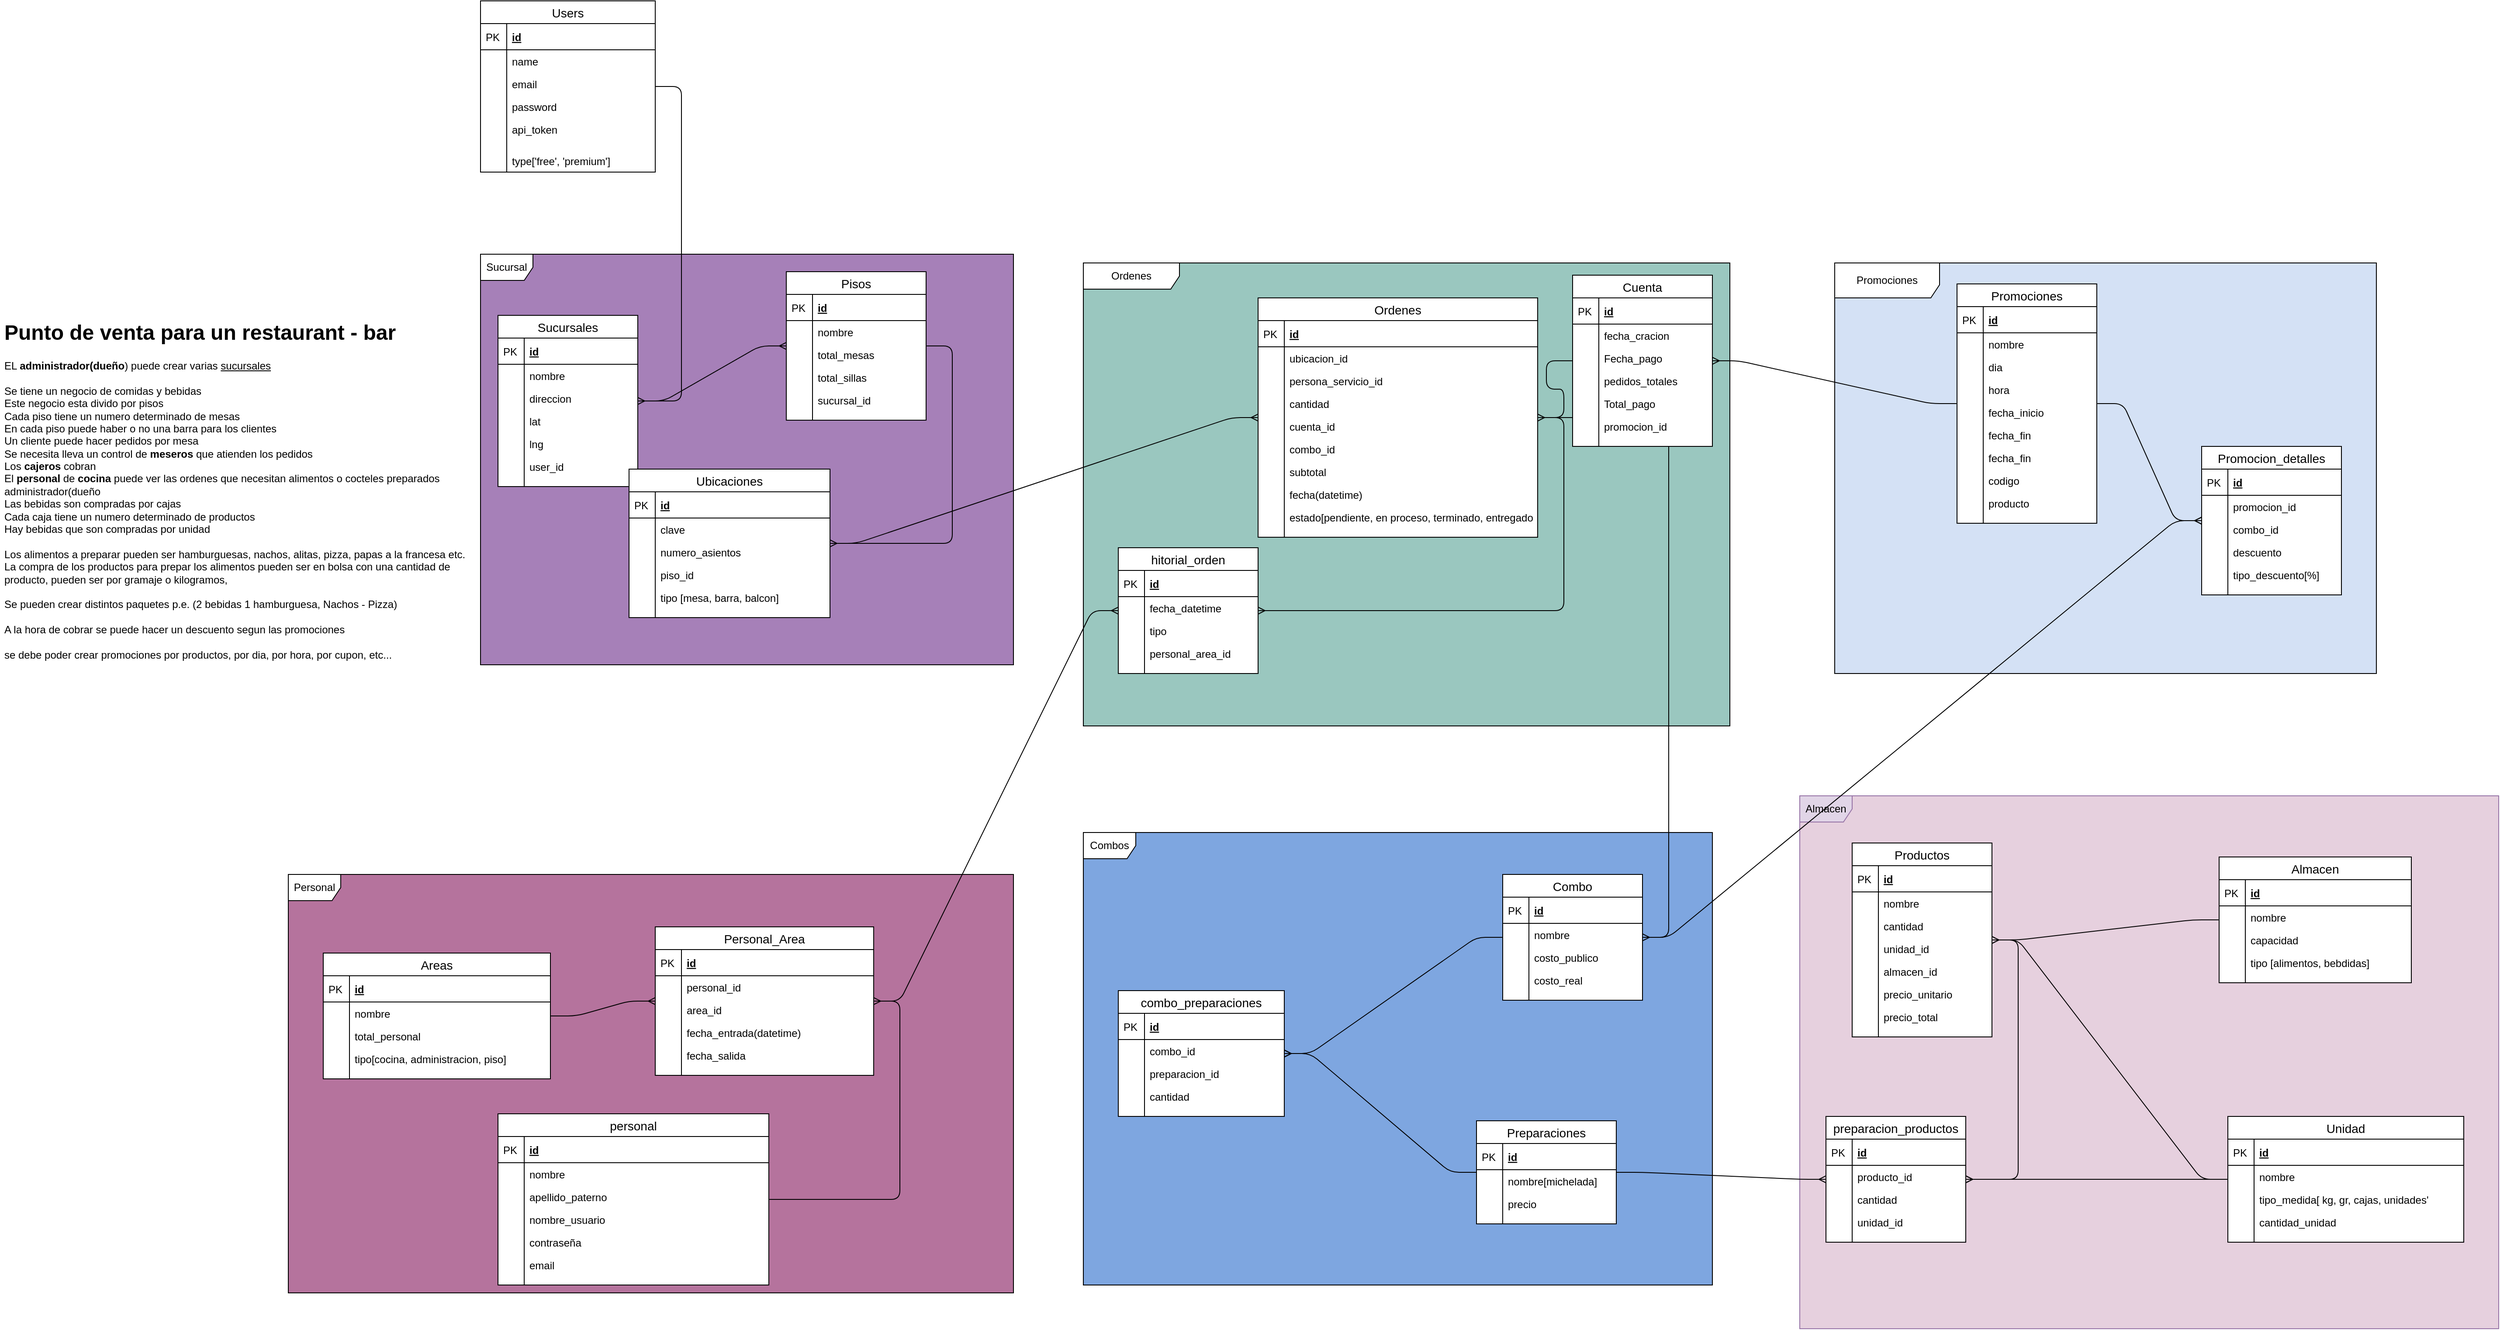 <mxfile version="12.9.14" type="github" pages="2">
  <diagram id="22Rfq7sdHzUxJZpbqbyE" name="Page-1">
    <mxGraphModel dx="862" dy="1589" grid="1" gridSize="10" guides="1" tooltips="1" connect="1" arrows="1" fold="1" page="1" pageScale="1" pageWidth="850" pageHeight="1100" math="0" shadow="0">
      <root>
        <mxCell id="0" />
        <mxCell id="1" parent="0" />
        <mxCell id="GpSslrUxPL41SBFhDHi3-8" value="Ordenes" style="shape=umlFrame;whiteSpace=wrap;html=1;swimlaneFillColor=#9AC7BF;width=110;height=30;" parent="1" vertex="1">
          <mxGeometry x="1290" width="740" height="530" as="geometry" />
        </mxCell>
        <mxCell id="GpSslrUxPL41SBFhDHi3-7" value="Combos" style="shape=umlFrame;whiteSpace=wrap;html=1;swimlaneFillColor=#7EA6E0;" parent="1" vertex="1">
          <mxGeometry x="1290" y="652" width="720" height="518" as="geometry" />
        </mxCell>
        <mxCell id="GpSslrUxPL41SBFhDHi3-6" value="Promociones" style="shape=umlFrame;whiteSpace=wrap;html=1;swimlaneFillColor=#D4E1F5;width=120;height=40;" parent="1" vertex="1">
          <mxGeometry x="2150" width="620" height="470" as="geometry" />
        </mxCell>
        <mxCell id="GpSslrUxPL41SBFhDHi3-5" value="Sucursal" style="shape=umlFrame;whiteSpace=wrap;html=1;swimlaneFillColor=#A680B8;" parent="1" vertex="1">
          <mxGeometry x="600" y="-10" width="610" height="470" as="geometry" />
        </mxCell>
        <mxCell id="GpSslrUxPL41SBFhDHi3-4" value="Personal" style="shape=umlFrame;whiteSpace=wrap;html=1;swimlaneFillColor=#B5739D;" parent="1" vertex="1">
          <mxGeometry x="380" y="700" width="830" height="479" as="geometry" />
        </mxCell>
        <mxCell id="GpSslrUxPL41SBFhDHi3-1" value="Almacen" style="shape=umlFrame;whiteSpace=wrap;html=1;fillColor=#e1d5e7;strokeColor=#9673a6;swimlaneFillColor=#E6D0DE;" parent="1" vertex="1">
          <mxGeometry x="2110" y="610" width="800" height="610" as="geometry" />
        </mxCell>
        <mxCell id="jaMzt_0cr2T9Gw3YiFE0-1" value="&lt;h1&gt;Punto de venta para un restaurant - bar&lt;/h1&gt;&lt;div&gt;EL &lt;b&gt;administrador(dueño&lt;/b&gt;) puede crear varias &lt;u&gt;sucursales&lt;/u&gt;&lt;/div&gt;&lt;div&gt;&lt;br&gt;&lt;/div&gt;&lt;div&gt;Se tiene un negocio de comidas y bebidas&lt;br&gt;Este negocio esta divido por pisos&lt;br&gt;Cada piso tiene un numero determinado de mesas&lt;br&gt;En cada piso puede haber o no una barra para los clientes&lt;br&gt;Un cliente puede hacer pedidos por mesa&lt;/div&gt;&lt;div&gt;Se necesita lleva un control de &lt;b&gt;meseros&lt;/b&gt; que atienden los pedidos&lt;/div&gt;&lt;div&gt;Los &lt;b&gt;cajeros&lt;/b&gt; cobran&lt;br&gt;El &lt;b&gt;personal&lt;/b&gt; de &lt;b&gt;cocina&lt;/b&gt; puede ver las ordenes que necesitan alimentos o cocteles preparados&lt;/div&gt;&lt;div&gt;administrador(dueño&lt;/div&gt;&lt;div&gt;Las bebidas son compradas por cajas&lt;/div&gt;&lt;div&gt;Cada caja tiene un numero determinado de productos&lt;/div&gt;&lt;div&gt;Hay bebidas que son compradas por unidad&lt;/div&gt;&lt;div&gt;&lt;br&gt;&lt;/div&gt;&lt;div&gt;Los alimentos a preparar pueden ser hamburguesas, nachos, alitas, pizza, papas a la francesa etc.&lt;/div&gt;&lt;div&gt;La compra de los productos para prepar los alimentos pueden ser en bolsa con una cantidad de producto, pueden ser por gramaje o kilogramos, &lt;br&gt;&lt;/div&gt;&lt;div&gt;&lt;br&gt;&lt;/div&gt;&lt;div&gt;Se pueden crear distintos paquetes p.e. (2 bebidas 1 hamburguesa, Nachos - Pizza)&lt;/div&gt;&lt;div&gt;&lt;br&gt;&lt;/div&gt;&lt;div&gt;A la hora de cobrar se puede hacer un descuento segun las promociones&lt;br&gt;&lt;br&gt;se debe poder crear promociones por productos, por dia, por hora, por cupon, etc...&lt;br&gt;&lt;br&gt;&lt;br&gt;&lt;/div&gt;" style="text;html=1;strokeColor=none;fillColor=none;spacing=5;spacingTop=-20;whiteSpace=wrap;overflow=hidden;rounded=0;" parent="1" vertex="1">
          <mxGeometry x="50" y="60" width="570" height="450" as="geometry" />
        </mxCell>
        <mxCell id="jaMzt_0cr2T9Gw3YiFE0-28" value="" style="edgeStyle=entityRelationEdgeStyle;fontSize=12;html=1;endArrow=ERmany;" parent="1" source="jaMzt_0cr2T9Gw3YiFE0-2" target="jaMzt_0cr2T9Gw3YiFE0-15" edge="1">
          <mxGeometry width="100" height="100" relative="1" as="geometry">
            <mxPoint x="810" y="380" as="sourcePoint" />
            <mxPoint x="910" y="280" as="targetPoint" />
          </mxGeometry>
        </mxCell>
        <mxCell id="jaMzt_0cr2T9Gw3YiFE0-40" value="" style="edgeStyle=entityRelationEdgeStyle;fontSize=12;html=1;endArrow=ERmany;" parent="1" source="jaMzt_0cr2T9Gw3YiFE0-15" target="jaMzt_0cr2T9Gw3YiFE0-29" edge="1">
          <mxGeometry width="100" height="100" relative="1" as="geometry">
            <mxPoint x="1090" y="380" as="sourcePoint" />
            <mxPoint x="1190" y="280" as="targetPoint" />
          </mxGeometry>
        </mxCell>
        <mxCell id="jaMzt_0cr2T9Gw3YiFE0-68" value="" style="edgeStyle=entityRelationEdgeStyle;fontSize=12;html=1;endArrow=ERmany;" parent="1" source="jaMzt_0cr2T9Gw3YiFE0-57" target="jaMzt_0cr2T9Gw3YiFE0-103" edge="1">
          <mxGeometry width="100" height="100" relative="1" as="geometry">
            <mxPoint x="1640" y="440" as="sourcePoint" />
            <mxPoint x="1190" y="280" as="targetPoint" />
          </mxGeometry>
        </mxCell>
        <mxCell id="jaMzt_0cr2T9Gw3YiFE0-97" value="" style="edgeStyle=entityRelationEdgeStyle;fontSize=12;html=1;endArrow=ERmany;" parent="1" source="jaMzt_0cr2T9Gw3YiFE0-69" target="jaMzt_0cr2T9Gw3YiFE0-86" edge="1">
          <mxGeometry width="100" height="100" relative="1" as="geometry">
            <mxPoint x="1150" y="450" as="sourcePoint" />
            <mxPoint x="1050" y="630" as="targetPoint" />
          </mxGeometry>
        </mxCell>
        <mxCell id="jaMzt_0cr2T9Gw3YiFE0-114" value="" style="edgeStyle=entityRelationEdgeStyle;fontSize=12;html=1;endArrow=ERmany;" parent="1" source="jaMzt_0cr2T9Gw3YiFE0-29" target="jaMzt_0cr2T9Gw3YiFE0-103" edge="1">
          <mxGeometry width="100" height="100" relative="1" as="geometry">
            <mxPoint x="1410" y="300" as="sourcePoint" />
            <mxPoint x="1510" y="200" as="targetPoint" />
          </mxGeometry>
        </mxCell>
        <mxCell id="jaMzt_0cr2T9Gw3YiFE0-115" value="" style="edgeStyle=entityRelationEdgeStyle;fontSize=12;html=1;endArrow=ERmany;" parent="1" source="jaMzt_0cr2T9Gw3YiFE0-103" target="PqrvAoR6oRC5jQz1uSf7-162" edge="1">
          <mxGeometry width="100" height="100" relative="1" as="geometry">
            <mxPoint x="1230" y="360" as="sourcePoint" />
            <mxPoint x="1510" y="200" as="targetPoint" />
          </mxGeometry>
        </mxCell>
        <mxCell id="PqrvAoR6oRC5jQz1uSf7-12" value="" style="edgeStyle=entityRelationEdgeStyle;fontSize=12;html=1;endArrow=ERmany;" parent="1" source="PqrvAoR6oRC5jQz1uSf7-1" target="jaMzt_0cr2T9Gw3YiFE0-116" edge="1">
          <mxGeometry width="100" height="100" relative="1" as="geometry">
            <mxPoint x="1690" y="420" as="sourcePoint" />
            <mxPoint x="1790" y="320" as="targetPoint" />
          </mxGeometry>
        </mxCell>
        <mxCell id="PqrvAoR6oRC5jQz1uSf7-26" value="" style="edgeStyle=entityRelationEdgeStyle;fontSize=12;html=1;endArrow=ERmany;" parent="1" source="PqrvAoR6oRC5jQz1uSf7-13" target="jaMzt_0cr2T9Gw3YiFE0-116" edge="1">
          <mxGeometry width="100" height="100" relative="1" as="geometry">
            <mxPoint x="1870" y="650" as="sourcePoint" />
            <mxPoint x="1970" y="550" as="targetPoint" />
          </mxGeometry>
        </mxCell>
        <mxCell id="PqrvAoR6oRC5jQz1uSf7-42" value="" style="edgeStyle=entityRelationEdgeStyle;fontSize=12;html=1;endArrow=ERmany;" parent="1" source="jaMzt_0cr2T9Gw3YiFE0-103" target="PqrvAoR6oRC5jQz1uSf7-78" edge="1">
          <mxGeometry width="100" height="100" relative="1" as="geometry">
            <mxPoint x="1720" y="630" as="sourcePoint" />
            <mxPoint x="1480.0" y="782" as="targetPoint" />
          </mxGeometry>
        </mxCell>
        <mxCell id="PqrvAoR6oRC5jQz1uSf7-54" value="" style="edgeStyle=entityRelationEdgeStyle;fontSize=12;html=1;endArrow=ERmany;" parent="1" source="PqrvAoR6oRC5jQz1uSf7-78" target="PqrvAoR6oRC5jQz1uSf7-89" edge="1">
          <mxGeometry width="100" height="100" relative="1" as="geometry">
            <mxPoint x="1480" y="1000" as="sourcePoint" />
            <mxPoint x="1860" y="450" as="targetPoint" />
          </mxGeometry>
        </mxCell>
        <mxCell id="PqrvAoR6oRC5jQz1uSf7-55" value="" style="edgeStyle=entityRelationEdgeStyle;fontSize=12;html=1;endArrow=ERmany;" parent="1" source="jaMzt_0cr2T9Gw3YiFE0-116" target="PqrvAoR6oRC5jQz1uSf7-102" edge="1">
          <mxGeometry width="100" height="100" relative="1" as="geometry">
            <mxPoint x="1720" y="690" as="sourcePoint" />
            <mxPoint x="1820" y="590" as="targetPoint" />
          </mxGeometry>
        </mxCell>
        <mxCell id="PqrvAoR6oRC5jQz1uSf7-58" value="" style="edgeStyle=entityRelationEdgeStyle;fontSize=12;html=1;endArrow=ERmany;" parent="1" source="PqrvAoR6oRC5jQz1uSf7-1" target="PqrvAoR6oRC5jQz1uSf7-102" edge="1">
          <mxGeometry width="100" height="100" relative="1" as="geometry">
            <mxPoint x="1930" y="810" as="sourcePoint" />
            <mxPoint x="2030" y="710" as="targetPoint" />
          </mxGeometry>
        </mxCell>
        <mxCell id="PqrvAoR6oRC5jQz1uSf7-114" value="" style="edgeStyle=entityRelationEdgeStyle;fontSize=12;html=1;endArrow=ERmany;" parent="1" source="PqrvAoR6oRC5jQz1uSf7-43" target="PqrvAoR6oRC5jQz1uSf7-102" edge="1">
          <mxGeometry width="100" height="100" relative="1" as="geometry">
            <mxPoint x="2080" y="920" as="sourcePoint" />
            <mxPoint x="2180" y="820" as="targetPoint" />
          </mxGeometry>
        </mxCell>
        <mxCell id="PqrvAoR6oRC5jQz1uSf7-119" value="" style="edgeStyle=entityRelationEdgeStyle;fontSize=12;html=1;endArrow=ERmany;" parent="1" source="PqrvAoR6oRC5jQz1uSf7-43" target="PqrvAoR6oRC5jQz1uSf7-89" edge="1">
          <mxGeometry width="100" height="100" relative="1" as="geometry">
            <mxPoint x="1880" y="690" as="sourcePoint" />
            <mxPoint x="1980" y="590" as="targetPoint" />
          </mxGeometry>
        </mxCell>
        <mxCell id="PqrvAoR6oRC5jQz1uSf7-135" value="" style="edgeStyle=entityRelationEdgeStyle;fontSize=12;html=1;endArrow=ERmany;" parent="1" source="PqrvAoR6oRC5jQz1uSf7-59" target="PqrvAoR6oRC5jQz1uSf7-122" edge="1">
          <mxGeometry width="100" height="100" relative="1" as="geometry">
            <mxPoint x="1950" y="370" as="sourcePoint" />
            <mxPoint x="2050" y="270" as="targetPoint" />
          </mxGeometry>
        </mxCell>
        <mxCell id="PqrvAoR6oRC5jQz1uSf7-136" value="" style="edgeStyle=entityRelationEdgeStyle;fontSize=12;html=1;endArrow=ERmany;" parent="1" source="PqrvAoR6oRC5jQz1uSf7-78" target="PqrvAoR6oRC5jQz1uSf7-122" edge="1">
          <mxGeometry width="100" height="100" relative="1" as="geometry">
            <mxPoint x="1950" y="370" as="sourcePoint" />
            <mxPoint x="2050" y="270" as="targetPoint" />
          </mxGeometry>
        </mxCell>
        <mxCell id="PqrvAoR6oRC5jQz1uSf7-139" value="" style="edgeStyle=entityRelationEdgeStyle;fontSize=12;html=1;endArrow=ERmany;" parent="1" source="PqrvAoR6oRC5jQz1uSf7-59" target="jaMzt_0cr2T9Gw3YiFE0-57" edge="1">
          <mxGeometry width="100" height="100" relative="1" as="geometry">
            <mxPoint x="1800" y="310" as="sourcePoint" />
            <mxPoint x="1900" y="210" as="targetPoint" />
          </mxGeometry>
        </mxCell>
        <mxCell id="PqrvAoR6oRC5jQz1uSf7-161" value="" style="edgeStyle=entityRelationEdgeStyle;fontSize=12;html=1;endArrow=ERmany;" parent="1" source="PqrvAoR6oRC5jQz1uSf7-150" target="jaMzt_0cr2T9Gw3YiFE0-86" edge="1">
          <mxGeometry width="100" height="100" relative="1" as="geometry">
            <mxPoint x="950" y="660" as="sourcePoint" />
            <mxPoint x="1050" y="560" as="targetPoint" />
          </mxGeometry>
        </mxCell>
        <mxCell id="PqrvAoR6oRC5jQz1uSf7-173" value="" style="edgeStyle=entityRelationEdgeStyle;fontSize=12;html=1;endArrow=ERmany;" parent="1" source="jaMzt_0cr2T9Gw3YiFE0-86" target="PqrvAoR6oRC5jQz1uSf7-162" edge="1">
          <mxGeometry width="100" height="100" relative="1" as="geometry">
            <mxPoint x="1270" y="530" as="sourcePoint" />
            <mxPoint x="1370" y="430" as="targetPoint" />
          </mxGeometry>
        </mxCell>
        <mxCell id="PqrvAoR6oRC5jQz1uSf7-1" value="Unidad" style="swimlane;fontStyle=0;childLayout=stackLayout;horizontal=1;startSize=26;horizontalStack=0;resizeParent=1;resizeParentMax=0;resizeLast=0;collapsible=1;marginBottom=0;align=center;fontSize=14;swimlaneFillColor=#ffffff;" parent="1" vertex="1">
          <mxGeometry x="2600" y="977" width="270" height="144" as="geometry" />
        </mxCell>
        <mxCell id="PqrvAoR6oRC5jQz1uSf7-2" value="id" style="shape=partialRectangle;top=0;left=0;right=0;bottom=1;align=left;verticalAlign=middle;fillColor=none;spacingLeft=34;spacingRight=4;overflow=hidden;rotatable=0;points=[[0,0.5],[1,0.5]];portConstraint=eastwest;dropTarget=0;fontStyle=5;fontSize=12;" parent="PqrvAoR6oRC5jQz1uSf7-1" vertex="1">
          <mxGeometry y="26" width="270" height="30" as="geometry" />
        </mxCell>
        <mxCell id="PqrvAoR6oRC5jQz1uSf7-3" value="PK" style="shape=partialRectangle;top=0;left=0;bottom=0;fillColor=none;align=left;verticalAlign=middle;spacingLeft=4;spacingRight=4;overflow=hidden;rotatable=0;points=[];portConstraint=eastwest;part=1;fontSize=12;" parent="PqrvAoR6oRC5jQz1uSf7-2" vertex="1" connectable="0">
          <mxGeometry width="30" height="30" as="geometry" />
        </mxCell>
        <mxCell id="PqrvAoR6oRC5jQz1uSf7-4" value="nombre" style="shape=partialRectangle;top=0;left=0;right=0;bottom=0;align=left;verticalAlign=top;fillColor=none;spacingLeft=34;spacingRight=4;overflow=hidden;rotatable=0;points=[[0,0.5],[1,0.5]];portConstraint=eastwest;dropTarget=0;fontSize=12;" parent="PqrvAoR6oRC5jQz1uSf7-1" vertex="1">
          <mxGeometry y="56" width="270" height="26" as="geometry" />
        </mxCell>
        <mxCell id="PqrvAoR6oRC5jQz1uSf7-5" value="" style="shape=partialRectangle;top=0;left=0;bottom=0;fillColor=none;align=left;verticalAlign=top;spacingLeft=4;spacingRight=4;overflow=hidden;rotatable=0;points=[];portConstraint=eastwest;part=1;fontSize=12;" parent="PqrvAoR6oRC5jQz1uSf7-4" vertex="1" connectable="0">
          <mxGeometry width="30" height="26" as="geometry" />
        </mxCell>
        <mxCell id="PqrvAoR6oRC5jQz1uSf7-6" value="tipo_medida[ kg, gr, cajas, unidades&#39;" style="shape=partialRectangle;top=0;left=0;right=0;bottom=0;align=left;verticalAlign=top;fillColor=none;spacingLeft=34;spacingRight=4;overflow=hidden;rotatable=0;points=[[0,0.5],[1,0.5]];portConstraint=eastwest;dropTarget=0;fontSize=12;" parent="PqrvAoR6oRC5jQz1uSf7-1" vertex="1">
          <mxGeometry y="82" width="270" height="26" as="geometry" />
        </mxCell>
        <mxCell id="PqrvAoR6oRC5jQz1uSf7-7" value="" style="shape=partialRectangle;top=0;left=0;bottom=0;fillColor=none;align=left;verticalAlign=top;spacingLeft=4;spacingRight=4;overflow=hidden;rotatable=0;points=[];portConstraint=eastwest;part=1;fontSize=12;" parent="PqrvAoR6oRC5jQz1uSf7-6" vertex="1" connectable="0">
          <mxGeometry width="30" height="26" as="geometry" />
        </mxCell>
        <mxCell id="PqrvAoR6oRC5jQz1uSf7-8" value="cantidad_unidad" style="shape=partialRectangle;top=0;left=0;right=0;bottom=0;align=left;verticalAlign=top;fillColor=none;spacingLeft=34;spacingRight=4;overflow=hidden;rotatable=0;points=[[0,0.5],[1,0.5]];portConstraint=eastwest;dropTarget=0;fontSize=12;" parent="PqrvAoR6oRC5jQz1uSf7-1" vertex="1">
          <mxGeometry y="108" width="270" height="26" as="geometry" />
        </mxCell>
        <mxCell id="PqrvAoR6oRC5jQz1uSf7-9" value="" style="shape=partialRectangle;top=0;left=0;bottom=0;fillColor=none;align=left;verticalAlign=top;spacingLeft=4;spacingRight=4;overflow=hidden;rotatable=0;points=[];portConstraint=eastwest;part=1;fontSize=12;" parent="PqrvAoR6oRC5jQz1uSf7-8" vertex="1" connectable="0">
          <mxGeometry width="30" height="26" as="geometry" />
        </mxCell>
        <mxCell id="PqrvAoR6oRC5jQz1uSf7-10" value="" style="shape=partialRectangle;top=0;left=0;right=0;bottom=0;align=left;verticalAlign=top;fillColor=none;spacingLeft=34;spacingRight=4;overflow=hidden;rotatable=0;points=[[0,0.5],[1,0.5]];portConstraint=eastwest;dropTarget=0;fontSize=12;" parent="PqrvAoR6oRC5jQz1uSf7-1" vertex="1">
          <mxGeometry y="134" width="270" height="10" as="geometry" />
        </mxCell>
        <mxCell id="PqrvAoR6oRC5jQz1uSf7-11" value="" style="shape=partialRectangle;top=0;left=0;bottom=0;fillColor=none;align=left;verticalAlign=top;spacingLeft=4;spacingRight=4;overflow=hidden;rotatable=0;points=[];portConstraint=eastwest;part=1;fontSize=12;" parent="PqrvAoR6oRC5jQz1uSf7-10" vertex="1" connectable="0">
          <mxGeometry width="30" height="10" as="geometry" />
        </mxCell>
        <mxCell id="jaMzt_0cr2T9Gw3YiFE0-116" value="Productos" style="swimlane;fontStyle=0;childLayout=stackLayout;horizontal=1;startSize=26;horizontalStack=0;resizeParent=1;resizeParentMax=0;resizeLast=0;collapsible=1;marginBottom=0;align=center;fontSize=14;swimlaneFillColor=#ffffff;" parent="1" vertex="1">
          <mxGeometry x="2170" y="664" width="160" height="222" as="geometry" />
        </mxCell>
        <mxCell id="jaMzt_0cr2T9Gw3YiFE0-117" value="id" style="shape=partialRectangle;top=0;left=0;right=0;bottom=1;align=left;verticalAlign=middle;fillColor=none;spacingLeft=34;spacingRight=4;overflow=hidden;rotatable=0;points=[[0,0.5],[1,0.5]];portConstraint=eastwest;dropTarget=0;fontStyle=5;fontSize=12;" parent="jaMzt_0cr2T9Gw3YiFE0-116" vertex="1">
          <mxGeometry y="26" width="160" height="30" as="geometry" />
        </mxCell>
        <mxCell id="jaMzt_0cr2T9Gw3YiFE0-118" value="PK" style="shape=partialRectangle;top=0;left=0;bottom=0;fillColor=none;align=left;verticalAlign=middle;spacingLeft=4;spacingRight=4;overflow=hidden;rotatable=0;points=[];portConstraint=eastwest;part=1;fontSize=12;" parent="jaMzt_0cr2T9Gw3YiFE0-117" vertex="1" connectable="0">
          <mxGeometry width="30" height="30" as="geometry" />
        </mxCell>
        <mxCell id="jaMzt_0cr2T9Gw3YiFE0-119" value="nombre" style="shape=partialRectangle;top=0;left=0;right=0;bottom=0;align=left;verticalAlign=top;fillColor=none;spacingLeft=34;spacingRight=4;overflow=hidden;rotatable=0;points=[[0,0.5],[1,0.5]];portConstraint=eastwest;dropTarget=0;fontSize=12;" parent="jaMzt_0cr2T9Gw3YiFE0-116" vertex="1">
          <mxGeometry y="56" width="160" height="26" as="geometry" />
        </mxCell>
        <mxCell id="jaMzt_0cr2T9Gw3YiFE0-120" value="" style="shape=partialRectangle;top=0;left=0;bottom=0;fillColor=none;align=left;verticalAlign=top;spacingLeft=4;spacingRight=4;overflow=hidden;rotatable=0;points=[];portConstraint=eastwest;part=1;fontSize=12;" parent="jaMzt_0cr2T9Gw3YiFE0-119" vertex="1" connectable="0">
          <mxGeometry width="30" height="26" as="geometry" />
        </mxCell>
        <mxCell id="jaMzt_0cr2T9Gw3YiFE0-121" value="cantidad" style="shape=partialRectangle;top=0;left=0;right=0;bottom=0;align=left;verticalAlign=top;fillColor=none;spacingLeft=34;spacingRight=4;overflow=hidden;rotatable=0;points=[[0,0.5],[1,0.5]];portConstraint=eastwest;dropTarget=0;fontSize=12;" parent="jaMzt_0cr2T9Gw3YiFE0-116" vertex="1">
          <mxGeometry y="82" width="160" height="26" as="geometry" />
        </mxCell>
        <mxCell id="jaMzt_0cr2T9Gw3YiFE0-122" value="" style="shape=partialRectangle;top=0;left=0;bottom=0;fillColor=none;align=left;verticalAlign=top;spacingLeft=4;spacingRight=4;overflow=hidden;rotatable=0;points=[];portConstraint=eastwest;part=1;fontSize=12;" parent="jaMzt_0cr2T9Gw3YiFE0-121" vertex="1" connectable="0">
          <mxGeometry width="30" height="26" as="geometry" />
        </mxCell>
        <mxCell id="jaMzt_0cr2T9Gw3YiFE0-123" value="unidad_id" style="shape=partialRectangle;top=0;left=0;right=0;bottom=0;align=left;verticalAlign=top;fillColor=none;spacingLeft=34;spacingRight=4;overflow=hidden;rotatable=0;points=[[0,0.5],[1,0.5]];portConstraint=eastwest;dropTarget=0;fontSize=12;" parent="jaMzt_0cr2T9Gw3YiFE0-116" vertex="1">
          <mxGeometry y="108" width="160" height="26" as="geometry" />
        </mxCell>
        <mxCell id="jaMzt_0cr2T9Gw3YiFE0-124" value="" style="shape=partialRectangle;top=0;left=0;bottom=0;fillColor=none;align=left;verticalAlign=top;spacingLeft=4;spacingRight=4;overflow=hidden;rotatable=0;points=[];portConstraint=eastwest;part=1;fontSize=12;" parent="jaMzt_0cr2T9Gw3YiFE0-123" vertex="1" connectable="0">
          <mxGeometry width="30" height="26" as="geometry" />
        </mxCell>
        <mxCell id="PqrvAoR6oRC5jQz1uSf7-24" value="almacen_id" style="shape=partialRectangle;top=0;left=0;right=0;bottom=0;align=left;verticalAlign=top;fillColor=none;spacingLeft=34;spacingRight=4;overflow=hidden;rotatable=0;points=[[0,0.5],[1,0.5]];portConstraint=eastwest;dropTarget=0;fontSize=12;" parent="jaMzt_0cr2T9Gw3YiFE0-116" vertex="1">
          <mxGeometry y="134" width="160" height="26" as="geometry" />
        </mxCell>
        <mxCell id="PqrvAoR6oRC5jQz1uSf7-25" value="" style="shape=partialRectangle;top=0;left=0;bottom=0;fillColor=none;align=left;verticalAlign=top;spacingLeft=4;spacingRight=4;overflow=hidden;rotatable=0;points=[];portConstraint=eastwest;part=1;fontSize=12;" parent="PqrvAoR6oRC5jQz1uSf7-24" vertex="1" connectable="0">
          <mxGeometry width="30" height="26" as="geometry" />
        </mxCell>
        <mxCell id="PqrvAoR6oRC5jQz1uSf7-115" value="precio_unitario" style="shape=partialRectangle;top=0;left=0;right=0;bottom=0;align=left;verticalAlign=top;fillColor=none;spacingLeft=34;spacingRight=4;overflow=hidden;rotatable=0;points=[[0,0.5],[1,0.5]];portConstraint=eastwest;dropTarget=0;fontSize=12;" parent="jaMzt_0cr2T9Gw3YiFE0-116" vertex="1">
          <mxGeometry y="160" width="160" height="26" as="geometry" />
        </mxCell>
        <mxCell id="PqrvAoR6oRC5jQz1uSf7-116" value="" style="shape=partialRectangle;top=0;left=0;bottom=0;fillColor=none;align=left;verticalAlign=top;spacingLeft=4;spacingRight=4;overflow=hidden;rotatable=0;points=[];portConstraint=eastwest;part=1;fontSize=12;" parent="PqrvAoR6oRC5jQz1uSf7-115" vertex="1" connectable="0">
          <mxGeometry width="30" height="26" as="geometry" />
        </mxCell>
        <mxCell id="PqrvAoR6oRC5jQz1uSf7-117" value="precio_total" style="shape=partialRectangle;top=0;left=0;right=0;bottom=0;align=left;verticalAlign=top;fillColor=none;spacingLeft=34;spacingRight=4;overflow=hidden;rotatable=0;points=[[0,0.5],[1,0.5]];portConstraint=eastwest;dropTarget=0;fontSize=12;" parent="jaMzt_0cr2T9Gw3YiFE0-116" vertex="1">
          <mxGeometry y="186" width="160" height="26" as="geometry" />
        </mxCell>
        <mxCell id="PqrvAoR6oRC5jQz1uSf7-118" value="" style="shape=partialRectangle;top=0;left=0;bottom=0;fillColor=none;align=left;verticalAlign=top;spacingLeft=4;spacingRight=4;overflow=hidden;rotatable=0;points=[];portConstraint=eastwest;part=1;fontSize=12;" parent="PqrvAoR6oRC5jQz1uSf7-117" vertex="1" connectable="0">
          <mxGeometry width="30" height="26" as="geometry" />
        </mxCell>
        <mxCell id="jaMzt_0cr2T9Gw3YiFE0-125" value="" style="shape=partialRectangle;top=0;left=0;right=0;bottom=0;align=left;verticalAlign=top;fillColor=none;spacingLeft=34;spacingRight=4;overflow=hidden;rotatable=0;points=[[0,0.5],[1,0.5]];portConstraint=eastwest;dropTarget=0;fontSize=12;" parent="jaMzt_0cr2T9Gw3YiFE0-116" vertex="1">
          <mxGeometry y="212" width="160" height="10" as="geometry" />
        </mxCell>
        <mxCell id="jaMzt_0cr2T9Gw3YiFE0-126" value="" style="shape=partialRectangle;top=0;left=0;bottom=0;fillColor=none;align=left;verticalAlign=top;spacingLeft=4;spacingRight=4;overflow=hidden;rotatable=0;points=[];portConstraint=eastwest;part=1;fontSize=12;" parent="jaMzt_0cr2T9Gw3YiFE0-125" vertex="1" connectable="0">
          <mxGeometry width="30" height="10" as="geometry" />
        </mxCell>
        <mxCell id="PqrvAoR6oRC5jQz1uSf7-13" value="Almacen" style="swimlane;fontStyle=0;childLayout=stackLayout;horizontal=1;startSize=26;horizontalStack=0;resizeParent=1;resizeParentMax=0;resizeLast=0;collapsible=1;marginBottom=0;align=center;fontSize=14;swimlaneFillColor=#ffffff;" parent="1" vertex="1">
          <mxGeometry x="2590" y="680" width="220" height="144" as="geometry" />
        </mxCell>
        <mxCell id="PqrvAoR6oRC5jQz1uSf7-14" value="id" style="shape=partialRectangle;top=0;left=0;right=0;bottom=1;align=left;verticalAlign=middle;fillColor=none;spacingLeft=34;spacingRight=4;overflow=hidden;rotatable=0;points=[[0,0.5],[1,0.5]];portConstraint=eastwest;dropTarget=0;fontStyle=5;fontSize=12;" parent="PqrvAoR6oRC5jQz1uSf7-13" vertex="1">
          <mxGeometry y="26" width="220" height="30" as="geometry" />
        </mxCell>
        <mxCell id="PqrvAoR6oRC5jQz1uSf7-15" value="PK" style="shape=partialRectangle;top=0;left=0;bottom=0;fillColor=none;align=left;verticalAlign=middle;spacingLeft=4;spacingRight=4;overflow=hidden;rotatable=0;points=[];portConstraint=eastwest;part=1;fontSize=12;" parent="PqrvAoR6oRC5jQz1uSf7-14" vertex="1" connectable="0">
          <mxGeometry width="30" height="30" as="geometry" />
        </mxCell>
        <mxCell id="PqrvAoR6oRC5jQz1uSf7-16" value="nombre" style="shape=partialRectangle;top=0;left=0;right=0;bottom=0;align=left;verticalAlign=top;fillColor=none;spacingLeft=34;spacingRight=4;overflow=hidden;rotatable=0;points=[[0,0.5],[1,0.5]];portConstraint=eastwest;dropTarget=0;fontSize=12;" parent="PqrvAoR6oRC5jQz1uSf7-13" vertex="1">
          <mxGeometry y="56" width="220" height="26" as="geometry" />
        </mxCell>
        <mxCell id="PqrvAoR6oRC5jQz1uSf7-17" value="" style="shape=partialRectangle;top=0;left=0;bottom=0;fillColor=none;align=left;verticalAlign=top;spacingLeft=4;spacingRight=4;overflow=hidden;rotatable=0;points=[];portConstraint=eastwest;part=1;fontSize=12;" parent="PqrvAoR6oRC5jQz1uSf7-16" vertex="1" connectable="0">
          <mxGeometry width="30" height="26" as="geometry" />
        </mxCell>
        <mxCell id="PqrvAoR6oRC5jQz1uSf7-18" value="capacidad" style="shape=partialRectangle;top=0;left=0;right=0;bottom=0;align=left;verticalAlign=top;fillColor=none;spacingLeft=34;spacingRight=4;overflow=hidden;rotatable=0;points=[[0,0.5],[1,0.5]];portConstraint=eastwest;dropTarget=0;fontSize=12;" parent="PqrvAoR6oRC5jQz1uSf7-13" vertex="1">
          <mxGeometry y="82" width="220" height="26" as="geometry" />
        </mxCell>
        <mxCell id="PqrvAoR6oRC5jQz1uSf7-19" value="" style="shape=partialRectangle;top=0;left=0;bottom=0;fillColor=none;align=left;verticalAlign=top;spacingLeft=4;spacingRight=4;overflow=hidden;rotatable=0;points=[];portConstraint=eastwest;part=1;fontSize=12;" parent="PqrvAoR6oRC5jQz1uSf7-18" vertex="1" connectable="0">
          <mxGeometry width="30" height="26" as="geometry" />
        </mxCell>
        <mxCell id="PqrvAoR6oRC5jQz1uSf7-20" value="tipo [alimentos, bebdidas]" style="shape=partialRectangle;top=0;left=0;right=0;bottom=0;align=left;verticalAlign=top;fillColor=none;spacingLeft=34;spacingRight=4;overflow=hidden;rotatable=0;points=[[0,0.5],[1,0.5]];portConstraint=eastwest;dropTarget=0;fontSize=12;" parent="PqrvAoR6oRC5jQz1uSf7-13" vertex="1">
          <mxGeometry y="108" width="220" height="26" as="geometry" />
        </mxCell>
        <mxCell id="PqrvAoR6oRC5jQz1uSf7-21" value="" style="shape=partialRectangle;top=0;left=0;bottom=0;fillColor=none;align=left;verticalAlign=top;spacingLeft=4;spacingRight=4;overflow=hidden;rotatable=0;points=[];portConstraint=eastwest;part=1;fontSize=12;" parent="PqrvAoR6oRC5jQz1uSf7-20" vertex="1" connectable="0">
          <mxGeometry width="30" height="26" as="geometry" />
        </mxCell>
        <mxCell id="PqrvAoR6oRC5jQz1uSf7-22" value="" style="shape=partialRectangle;top=0;left=0;right=0;bottom=0;align=left;verticalAlign=top;fillColor=none;spacingLeft=34;spacingRight=4;overflow=hidden;rotatable=0;points=[[0,0.5],[1,0.5]];portConstraint=eastwest;dropTarget=0;fontSize=12;" parent="PqrvAoR6oRC5jQz1uSf7-13" vertex="1">
          <mxGeometry y="134" width="220" height="10" as="geometry" />
        </mxCell>
        <mxCell id="PqrvAoR6oRC5jQz1uSf7-23" value="" style="shape=partialRectangle;top=0;left=0;bottom=0;fillColor=none;align=left;verticalAlign=top;spacingLeft=4;spacingRight=4;overflow=hidden;rotatable=0;points=[];portConstraint=eastwest;part=1;fontSize=12;" parent="PqrvAoR6oRC5jQz1uSf7-22" vertex="1" connectable="0">
          <mxGeometry width="30" height="10" as="geometry" />
        </mxCell>
        <mxCell id="PqrvAoR6oRC5jQz1uSf7-102" value="preparacion_productos" style="swimlane;fontStyle=0;childLayout=stackLayout;horizontal=1;startSize=26;horizontalStack=0;resizeParent=1;resizeParentMax=0;resizeLast=0;collapsible=1;marginBottom=0;align=center;fontSize=14;swimlaneFillColor=#ffffff;" parent="1" vertex="1">
          <mxGeometry x="2140" y="977" width="160" height="144" as="geometry" />
        </mxCell>
        <mxCell id="PqrvAoR6oRC5jQz1uSf7-103" value="id" style="shape=partialRectangle;top=0;left=0;right=0;bottom=1;align=left;verticalAlign=middle;fillColor=none;spacingLeft=34;spacingRight=4;overflow=hidden;rotatable=0;points=[[0,0.5],[1,0.5]];portConstraint=eastwest;dropTarget=0;fontStyle=5;fontSize=12;" parent="PqrvAoR6oRC5jQz1uSf7-102" vertex="1">
          <mxGeometry y="26" width="160" height="30" as="geometry" />
        </mxCell>
        <mxCell id="PqrvAoR6oRC5jQz1uSf7-104" value="PK" style="shape=partialRectangle;top=0;left=0;bottom=0;fillColor=none;align=left;verticalAlign=middle;spacingLeft=4;spacingRight=4;overflow=hidden;rotatable=0;points=[];portConstraint=eastwest;part=1;fontSize=12;" parent="PqrvAoR6oRC5jQz1uSf7-103" vertex="1" connectable="0">
          <mxGeometry width="30" height="30" as="geometry" />
        </mxCell>
        <mxCell id="PqrvAoR6oRC5jQz1uSf7-105" value="producto_id" style="shape=partialRectangle;top=0;left=0;right=0;bottom=0;align=left;verticalAlign=top;fillColor=none;spacingLeft=34;spacingRight=4;overflow=hidden;rotatable=0;points=[[0,0.5],[1,0.5]];portConstraint=eastwest;dropTarget=0;fontSize=12;" parent="PqrvAoR6oRC5jQz1uSf7-102" vertex="1">
          <mxGeometry y="56" width="160" height="26" as="geometry" />
        </mxCell>
        <mxCell id="PqrvAoR6oRC5jQz1uSf7-106" value="" style="shape=partialRectangle;top=0;left=0;bottom=0;fillColor=none;align=left;verticalAlign=top;spacingLeft=4;spacingRight=4;overflow=hidden;rotatable=0;points=[];portConstraint=eastwest;part=1;fontSize=12;" parent="PqrvAoR6oRC5jQz1uSf7-105" vertex="1" connectable="0">
          <mxGeometry width="30" height="26" as="geometry" />
        </mxCell>
        <mxCell id="PqrvAoR6oRC5jQz1uSf7-107" value="cantidad" style="shape=partialRectangle;top=0;left=0;right=0;bottom=0;align=left;verticalAlign=top;fillColor=none;spacingLeft=34;spacingRight=4;overflow=hidden;rotatable=0;points=[[0,0.5],[1,0.5]];portConstraint=eastwest;dropTarget=0;fontSize=12;" parent="PqrvAoR6oRC5jQz1uSf7-102" vertex="1">
          <mxGeometry y="82" width="160" height="26" as="geometry" />
        </mxCell>
        <mxCell id="PqrvAoR6oRC5jQz1uSf7-108" value="" style="shape=partialRectangle;top=0;left=0;bottom=0;fillColor=none;align=left;verticalAlign=top;spacingLeft=4;spacingRight=4;overflow=hidden;rotatable=0;points=[];portConstraint=eastwest;part=1;fontSize=12;" parent="PqrvAoR6oRC5jQz1uSf7-107" vertex="1" connectable="0">
          <mxGeometry width="30" height="26" as="geometry" />
        </mxCell>
        <mxCell id="PqrvAoR6oRC5jQz1uSf7-109" value="unidad_id" style="shape=partialRectangle;top=0;left=0;right=0;bottom=0;align=left;verticalAlign=top;fillColor=none;spacingLeft=34;spacingRight=4;overflow=hidden;rotatable=0;points=[[0,0.5],[1,0.5]];portConstraint=eastwest;dropTarget=0;fontSize=12;" parent="PqrvAoR6oRC5jQz1uSf7-102" vertex="1">
          <mxGeometry y="108" width="160" height="26" as="geometry" />
        </mxCell>
        <mxCell id="PqrvAoR6oRC5jQz1uSf7-110" value="" style="shape=partialRectangle;top=0;left=0;bottom=0;fillColor=none;align=left;verticalAlign=top;spacingLeft=4;spacingRight=4;overflow=hidden;rotatable=0;points=[];portConstraint=eastwest;part=1;fontSize=12;" parent="PqrvAoR6oRC5jQz1uSf7-109" vertex="1" connectable="0">
          <mxGeometry width="30" height="26" as="geometry" />
        </mxCell>
        <mxCell id="PqrvAoR6oRC5jQz1uSf7-111" value="" style="shape=partialRectangle;top=0;left=0;right=0;bottom=0;align=left;verticalAlign=top;fillColor=none;spacingLeft=34;spacingRight=4;overflow=hidden;rotatable=0;points=[[0,0.5],[1,0.5]];portConstraint=eastwest;dropTarget=0;fontSize=12;" parent="PqrvAoR6oRC5jQz1uSf7-102" vertex="1">
          <mxGeometry y="134" width="160" height="10" as="geometry" />
        </mxCell>
        <mxCell id="PqrvAoR6oRC5jQz1uSf7-112" value="" style="shape=partialRectangle;top=0;left=0;bottom=0;fillColor=none;align=left;verticalAlign=top;spacingLeft=4;spacingRight=4;overflow=hidden;rotatable=0;points=[];portConstraint=eastwest;part=1;fontSize=12;" parent="PqrvAoR6oRC5jQz1uSf7-111" vertex="1" connectable="0">
          <mxGeometry width="30" height="10" as="geometry" />
        </mxCell>
        <mxCell id="jaMzt_0cr2T9Gw3YiFE0-2" value="Sucursales" style="swimlane;fontStyle=0;childLayout=stackLayout;horizontal=1;startSize=26;horizontalStack=0;resizeParent=1;resizeParentMax=0;resizeLast=0;collapsible=1;marginBottom=0;align=center;fontSize=14;swimlaneFillColor=#ffffff;" parent="1" vertex="1">
          <mxGeometry x="620" y="60" width="160" height="196" as="geometry" />
        </mxCell>
        <mxCell id="jaMzt_0cr2T9Gw3YiFE0-3" value="id" style="shape=partialRectangle;top=0;left=0;right=0;bottom=1;align=left;verticalAlign=middle;fillColor=none;spacingLeft=34;spacingRight=4;overflow=hidden;rotatable=0;points=[[0,0.5],[1,0.5]];portConstraint=eastwest;dropTarget=0;fontStyle=5;fontSize=12;" parent="jaMzt_0cr2T9Gw3YiFE0-2" vertex="1">
          <mxGeometry y="26" width="160" height="30" as="geometry" />
        </mxCell>
        <mxCell id="jaMzt_0cr2T9Gw3YiFE0-4" value="PK" style="shape=partialRectangle;top=0;left=0;bottom=0;fillColor=none;align=left;verticalAlign=middle;spacingLeft=4;spacingRight=4;overflow=hidden;rotatable=0;points=[];portConstraint=eastwest;part=1;fontSize=12;" parent="jaMzt_0cr2T9Gw3YiFE0-3" vertex="1" connectable="0">
          <mxGeometry width="30" height="30" as="geometry" />
        </mxCell>
        <mxCell id="jaMzt_0cr2T9Gw3YiFE0-5" value="nombre" style="shape=partialRectangle;top=0;left=0;right=0;bottom=0;align=left;verticalAlign=top;fillColor=none;spacingLeft=34;spacingRight=4;overflow=hidden;rotatable=0;points=[[0,0.5],[1,0.5]];portConstraint=eastwest;dropTarget=0;fontSize=12;" parent="jaMzt_0cr2T9Gw3YiFE0-2" vertex="1">
          <mxGeometry y="56" width="160" height="26" as="geometry" />
        </mxCell>
        <mxCell id="jaMzt_0cr2T9Gw3YiFE0-6" value="" style="shape=partialRectangle;top=0;left=0;bottom=0;fillColor=none;align=left;verticalAlign=top;spacingLeft=4;spacingRight=4;overflow=hidden;rotatable=0;points=[];portConstraint=eastwest;part=1;fontSize=12;" parent="jaMzt_0cr2T9Gw3YiFE0-5" vertex="1" connectable="0">
          <mxGeometry width="30" height="26" as="geometry" />
        </mxCell>
        <mxCell id="jaMzt_0cr2T9Gw3YiFE0-7" value="direccion" style="shape=partialRectangle;top=0;left=0;right=0;bottom=0;align=left;verticalAlign=top;fillColor=none;spacingLeft=34;spacingRight=4;overflow=hidden;rotatable=0;points=[[0,0.5],[1,0.5]];portConstraint=eastwest;dropTarget=0;fontSize=12;" parent="jaMzt_0cr2T9Gw3YiFE0-2" vertex="1">
          <mxGeometry y="82" width="160" height="26" as="geometry" />
        </mxCell>
        <mxCell id="jaMzt_0cr2T9Gw3YiFE0-8" value="" style="shape=partialRectangle;top=0;left=0;bottom=0;fillColor=none;align=left;verticalAlign=top;spacingLeft=4;spacingRight=4;overflow=hidden;rotatable=0;points=[];portConstraint=eastwest;part=1;fontSize=12;" parent="jaMzt_0cr2T9Gw3YiFE0-7" vertex="1" connectable="0">
          <mxGeometry width="30" height="26" as="geometry" />
        </mxCell>
        <mxCell id="jaMzt_0cr2T9Gw3YiFE0-9" value="lat" style="shape=partialRectangle;top=0;left=0;right=0;bottom=0;align=left;verticalAlign=top;fillColor=none;spacingLeft=34;spacingRight=4;overflow=hidden;rotatable=0;points=[[0,0.5],[1,0.5]];portConstraint=eastwest;dropTarget=0;fontSize=12;" parent="jaMzt_0cr2T9Gw3YiFE0-2" vertex="1">
          <mxGeometry y="108" width="160" height="26" as="geometry" />
        </mxCell>
        <mxCell id="jaMzt_0cr2T9Gw3YiFE0-10" value="" style="shape=partialRectangle;top=0;left=0;bottom=0;fillColor=none;align=left;verticalAlign=top;spacingLeft=4;spacingRight=4;overflow=hidden;rotatable=0;points=[];portConstraint=eastwest;part=1;fontSize=12;" parent="jaMzt_0cr2T9Gw3YiFE0-9" vertex="1" connectable="0">
          <mxGeometry width="30" height="26" as="geometry" />
        </mxCell>
        <mxCell id="jaMzt_0cr2T9Gw3YiFE0-13" value="lng" style="shape=partialRectangle;top=0;left=0;right=0;bottom=0;align=left;verticalAlign=top;fillColor=none;spacingLeft=34;spacingRight=4;overflow=hidden;rotatable=0;points=[[0,0.5],[1,0.5]];portConstraint=eastwest;dropTarget=0;fontSize=12;" parent="jaMzt_0cr2T9Gw3YiFE0-2" vertex="1">
          <mxGeometry y="134" width="160" height="26" as="geometry" />
        </mxCell>
        <mxCell id="jaMzt_0cr2T9Gw3YiFE0-14" value="" style="shape=partialRectangle;top=0;left=0;bottom=0;fillColor=none;align=left;verticalAlign=top;spacingLeft=4;spacingRight=4;overflow=hidden;rotatable=0;points=[];portConstraint=eastwest;part=1;fontSize=12;" parent="jaMzt_0cr2T9Gw3YiFE0-13" vertex="1" connectable="0">
          <mxGeometry width="30" height="26" as="geometry" />
        </mxCell>
        <mxCell id="y5SjUagiSfSiFNeRDMMN-19" value="user_id" style="shape=partialRectangle;top=0;left=0;right=0;bottom=0;align=left;verticalAlign=top;fillColor=none;spacingLeft=34;spacingRight=4;overflow=hidden;rotatable=0;points=[[0,0.5],[1,0.5]];portConstraint=eastwest;dropTarget=0;fontSize=12;" vertex="1" parent="jaMzt_0cr2T9Gw3YiFE0-2">
          <mxGeometry y="160" width="160" height="26" as="geometry" />
        </mxCell>
        <mxCell id="y5SjUagiSfSiFNeRDMMN-20" value="" style="shape=partialRectangle;top=0;left=0;bottom=0;fillColor=none;align=left;verticalAlign=top;spacingLeft=4;spacingRight=4;overflow=hidden;rotatable=0;points=[];portConstraint=eastwest;part=1;fontSize=12;" vertex="1" connectable="0" parent="y5SjUagiSfSiFNeRDMMN-19">
          <mxGeometry width="30" height="26" as="geometry" />
        </mxCell>
        <mxCell id="jaMzt_0cr2T9Gw3YiFE0-11" value="" style="shape=partialRectangle;top=0;left=0;right=0;bottom=0;align=left;verticalAlign=top;fillColor=none;spacingLeft=34;spacingRight=4;overflow=hidden;rotatable=0;points=[[0,0.5],[1,0.5]];portConstraint=eastwest;dropTarget=0;fontSize=12;" parent="jaMzt_0cr2T9Gw3YiFE0-2" vertex="1">
          <mxGeometry y="186" width="160" height="10" as="geometry" />
        </mxCell>
        <mxCell id="jaMzt_0cr2T9Gw3YiFE0-12" value="" style="shape=partialRectangle;top=0;left=0;bottom=0;fillColor=none;align=left;verticalAlign=top;spacingLeft=4;spacingRight=4;overflow=hidden;rotatable=0;points=[];portConstraint=eastwest;part=1;fontSize=12;" parent="jaMzt_0cr2T9Gw3YiFE0-11" vertex="1" connectable="0">
          <mxGeometry width="30" height="10" as="geometry" />
        </mxCell>
        <mxCell id="jaMzt_0cr2T9Gw3YiFE0-15" value="Pisos" style="swimlane;fontStyle=0;childLayout=stackLayout;horizontal=1;startSize=26;horizontalStack=0;resizeParent=1;resizeParentMax=0;resizeLast=0;collapsible=1;marginBottom=0;align=center;fontSize=14;swimlaneFillColor=#ffffff;" parent="1" vertex="1">
          <mxGeometry x="950" y="10" width="160" height="170" as="geometry" />
        </mxCell>
        <mxCell id="jaMzt_0cr2T9Gw3YiFE0-16" value="id" style="shape=partialRectangle;top=0;left=0;right=0;bottom=1;align=left;verticalAlign=middle;fillColor=none;spacingLeft=34;spacingRight=4;overflow=hidden;rotatable=0;points=[[0,0.5],[1,0.5]];portConstraint=eastwest;dropTarget=0;fontStyle=5;fontSize=12;" parent="jaMzt_0cr2T9Gw3YiFE0-15" vertex="1">
          <mxGeometry y="26" width="160" height="30" as="geometry" />
        </mxCell>
        <mxCell id="jaMzt_0cr2T9Gw3YiFE0-17" value="PK" style="shape=partialRectangle;top=0;left=0;bottom=0;fillColor=none;align=left;verticalAlign=middle;spacingLeft=4;spacingRight=4;overflow=hidden;rotatable=0;points=[];portConstraint=eastwest;part=1;fontSize=12;" parent="jaMzt_0cr2T9Gw3YiFE0-16" vertex="1" connectable="0">
          <mxGeometry width="30" height="30" as="geometry" />
        </mxCell>
        <mxCell id="jaMzt_0cr2T9Gw3YiFE0-18" value="nombre" style="shape=partialRectangle;top=0;left=0;right=0;bottom=0;align=left;verticalAlign=top;fillColor=none;spacingLeft=34;spacingRight=4;overflow=hidden;rotatable=0;points=[[0,0.5],[1,0.5]];portConstraint=eastwest;dropTarget=0;fontSize=12;" parent="jaMzt_0cr2T9Gw3YiFE0-15" vertex="1">
          <mxGeometry y="56" width="160" height="26" as="geometry" />
        </mxCell>
        <mxCell id="jaMzt_0cr2T9Gw3YiFE0-19" value="" style="shape=partialRectangle;top=0;left=0;bottom=0;fillColor=none;align=left;verticalAlign=top;spacingLeft=4;spacingRight=4;overflow=hidden;rotatable=0;points=[];portConstraint=eastwest;part=1;fontSize=12;" parent="jaMzt_0cr2T9Gw3YiFE0-18" vertex="1" connectable="0">
          <mxGeometry width="30" height="26" as="geometry" />
        </mxCell>
        <mxCell id="jaMzt_0cr2T9Gw3YiFE0-20" value="total_mesas" style="shape=partialRectangle;top=0;left=0;right=0;bottom=0;align=left;verticalAlign=top;fillColor=none;spacingLeft=34;spacingRight=4;overflow=hidden;rotatable=0;points=[[0,0.5],[1,0.5]];portConstraint=eastwest;dropTarget=0;fontSize=12;" parent="jaMzt_0cr2T9Gw3YiFE0-15" vertex="1">
          <mxGeometry y="82" width="160" height="26" as="geometry" />
        </mxCell>
        <mxCell id="jaMzt_0cr2T9Gw3YiFE0-21" value="" style="shape=partialRectangle;top=0;left=0;bottom=0;fillColor=none;align=left;verticalAlign=top;spacingLeft=4;spacingRight=4;overflow=hidden;rotatable=0;points=[];portConstraint=eastwest;part=1;fontSize=12;" parent="jaMzt_0cr2T9Gw3YiFE0-20" vertex="1" connectable="0">
          <mxGeometry width="30" height="26" as="geometry" />
        </mxCell>
        <mxCell id="jaMzt_0cr2T9Gw3YiFE0-22" value="total_sillas" style="shape=partialRectangle;top=0;left=0;right=0;bottom=0;align=left;verticalAlign=top;fillColor=none;spacingLeft=34;spacingRight=4;overflow=hidden;rotatable=0;points=[[0,0.5],[1,0.5]];portConstraint=eastwest;dropTarget=0;fontSize=12;" parent="jaMzt_0cr2T9Gw3YiFE0-15" vertex="1">
          <mxGeometry y="108" width="160" height="26" as="geometry" />
        </mxCell>
        <mxCell id="jaMzt_0cr2T9Gw3YiFE0-23" value="" style="shape=partialRectangle;top=0;left=0;bottom=0;fillColor=none;align=left;verticalAlign=top;spacingLeft=4;spacingRight=4;overflow=hidden;rotatable=0;points=[];portConstraint=eastwest;part=1;fontSize=12;" parent="jaMzt_0cr2T9Gw3YiFE0-22" vertex="1" connectable="0">
          <mxGeometry width="30" height="26" as="geometry" />
        </mxCell>
        <mxCell id="jaMzt_0cr2T9Gw3YiFE0-26" value="sucursal_id" style="shape=partialRectangle;top=0;left=0;right=0;bottom=0;align=left;verticalAlign=top;fillColor=none;spacingLeft=34;spacingRight=4;overflow=hidden;rotatable=0;points=[[0,0.5],[1,0.5]];portConstraint=eastwest;dropTarget=0;fontSize=12;" parent="jaMzt_0cr2T9Gw3YiFE0-15" vertex="1">
          <mxGeometry y="134" width="160" height="26" as="geometry" />
        </mxCell>
        <mxCell id="jaMzt_0cr2T9Gw3YiFE0-27" value="" style="shape=partialRectangle;top=0;left=0;bottom=0;fillColor=none;align=left;verticalAlign=top;spacingLeft=4;spacingRight=4;overflow=hidden;rotatable=0;points=[];portConstraint=eastwest;part=1;fontSize=12;" parent="jaMzt_0cr2T9Gw3YiFE0-26" vertex="1" connectable="0">
          <mxGeometry width="30" height="26" as="geometry" />
        </mxCell>
        <mxCell id="jaMzt_0cr2T9Gw3YiFE0-24" value="" style="shape=partialRectangle;top=0;left=0;right=0;bottom=0;align=left;verticalAlign=top;fillColor=none;spacingLeft=34;spacingRight=4;overflow=hidden;rotatable=0;points=[[0,0.5],[1,0.5]];portConstraint=eastwest;dropTarget=0;fontSize=12;" parent="jaMzt_0cr2T9Gw3YiFE0-15" vertex="1">
          <mxGeometry y="160" width="160" height="10" as="geometry" />
        </mxCell>
        <mxCell id="jaMzt_0cr2T9Gw3YiFE0-25" value="" style="shape=partialRectangle;top=0;left=0;bottom=0;fillColor=none;align=left;verticalAlign=top;spacingLeft=4;spacingRight=4;overflow=hidden;rotatable=0;points=[];portConstraint=eastwest;part=1;fontSize=12;" parent="jaMzt_0cr2T9Gw3YiFE0-24" vertex="1" connectable="0">
          <mxGeometry width="30" height="10" as="geometry" />
        </mxCell>
        <mxCell id="jaMzt_0cr2T9Gw3YiFE0-29" value="Ubicaciones" style="swimlane;fontStyle=0;childLayout=stackLayout;horizontal=1;startSize=26;horizontalStack=0;resizeParent=1;resizeParentMax=0;resizeLast=0;collapsible=1;marginBottom=0;align=center;fontSize=14;swimlaneFillColor=#ffffff;" parent="1" vertex="1">
          <mxGeometry x="770" y="236" width="230" height="170" as="geometry" />
        </mxCell>
        <mxCell id="jaMzt_0cr2T9Gw3YiFE0-30" value="id" style="shape=partialRectangle;top=0;left=0;right=0;bottom=1;align=left;verticalAlign=middle;fillColor=none;spacingLeft=34;spacingRight=4;overflow=hidden;rotatable=0;points=[[0,0.5],[1,0.5]];portConstraint=eastwest;dropTarget=0;fontStyle=5;fontSize=12;" parent="jaMzt_0cr2T9Gw3YiFE0-29" vertex="1">
          <mxGeometry y="26" width="230" height="30" as="geometry" />
        </mxCell>
        <mxCell id="jaMzt_0cr2T9Gw3YiFE0-31" value="PK" style="shape=partialRectangle;top=0;left=0;bottom=0;fillColor=none;align=left;verticalAlign=middle;spacingLeft=4;spacingRight=4;overflow=hidden;rotatable=0;points=[];portConstraint=eastwest;part=1;fontSize=12;" parent="jaMzt_0cr2T9Gw3YiFE0-30" vertex="1" connectable="0">
          <mxGeometry width="30" height="30" as="geometry" />
        </mxCell>
        <mxCell id="jaMzt_0cr2T9Gw3YiFE0-32" value="clave" style="shape=partialRectangle;top=0;left=0;right=0;bottom=0;align=left;verticalAlign=top;fillColor=none;spacingLeft=34;spacingRight=4;overflow=hidden;rotatable=0;points=[[0,0.5],[1,0.5]];portConstraint=eastwest;dropTarget=0;fontSize=12;" parent="jaMzt_0cr2T9Gw3YiFE0-29" vertex="1">
          <mxGeometry y="56" width="230" height="26" as="geometry" />
        </mxCell>
        <mxCell id="jaMzt_0cr2T9Gw3YiFE0-33" value="" style="shape=partialRectangle;top=0;left=0;bottom=0;fillColor=none;align=left;verticalAlign=top;spacingLeft=4;spacingRight=4;overflow=hidden;rotatable=0;points=[];portConstraint=eastwest;part=1;fontSize=12;" parent="jaMzt_0cr2T9Gw3YiFE0-32" vertex="1" connectable="0">
          <mxGeometry width="30" height="26" as="geometry" />
        </mxCell>
        <mxCell id="jaMzt_0cr2T9Gw3YiFE0-34" value="numero_asientos" style="shape=partialRectangle;top=0;left=0;right=0;bottom=0;align=left;verticalAlign=top;fillColor=none;spacingLeft=34;spacingRight=4;overflow=hidden;rotatable=0;points=[[0,0.5],[1,0.5]];portConstraint=eastwest;dropTarget=0;fontSize=12;" parent="jaMzt_0cr2T9Gw3YiFE0-29" vertex="1">
          <mxGeometry y="82" width="230" height="26" as="geometry" />
        </mxCell>
        <mxCell id="jaMzt_0cr2T9Gw3YiFE0-35" value="" style="shape=partialRectangle;top=0;left=0;bottom=0;fillColor=none;align=left;verticalAlign=top;spacingLeft=4;spacingRight=4;overflow=hidden;rotatable=0;points=[];portConstraint=eastwest;part=1;fontSize=12;" parent="jaMzt_0cr2T9Gw3YiFE0-34" vertex="1" connectable="0">
          <mxGeometry width="30" height="26" as="geometry" />
        </mxCell>
        <mxCell id="jaMzt_0cr2T9Gw3YiFE0-36" value="piso_id" style="shape=partialRectangle;top=0;left=0;right=0;bottom=0;align=left;verticalAlign=top;fillColor=none;spacingLeft=34;spacingRight=4;overflow=hidden;rotatable=0;points=[[0,0.5],[1,0.5]];portConstraint=eastwest;dropTarget=0;fontSize=12;" parent="jaMzt_0cr2T9Gw3YiFE0-29" vertex="1">
          <mxGeometry y="108" width="230" height="26" as="geometry" />
        </mxCell>
        <mxCell id="jaMzt_0cr2T9Gw3YiFE0-37" value="" style="shape=partialRectangle;top=0;left=0;bottom=0;fillColor=none;align=left;verticalAlign=top;spacingLeft=4;spacingRight=4;overflow=hidden;rotatable=0;points=[];portConstraint=eastwest;part=1;fontSize=12;" parent="jaMzt_0cr2T9Gw3YiFE0-36" vertex="1" connectable="0">
          <mxGeometry width="30" height="26" as="geometry" />
        </mxCell>
        <mxCell id="jaMzt_0cr2T9Gw3YiFE0-41" value="tipo [mesa, barra, balcon]" style="shape=partialRectangle;top=0;left=0;right=0;bottom=0;align=left;verticalAlign=top;fillColor=none;spacingLeft=34;spacingRight=4;overflow=hidden;rotatable=0;points=[[0,0.5],[1,0.5]];portConstraint=eastwest;dropTarget=0;fontSize=12;" parent="jaMzt_0cr2T9Gw3YiFE0-29" vertex="1">
          <mxGeometry y="134" width="230" height="26" as="geometry" />
        </mxCell>
        <mxCell id="jaMzt_0cr2T9Gw3YiFE0-42" value="" style="shape=partialRectangle;top=0;left=0;bottom=0;fillColor=none;align=left;verticalAlign=top;spacingLeft=4;spacingRight=4;overflow=hidden;rotatable=0;points=[];portConstraint=eastwest;part=1;fontSize=12;" parent="jaMzt_0cr2T9Gw3YiFE0-41" vertex="1" connectable="0">
          <mxGeometry width="30" height="26" as="geometry" />
        </mxCell>
        <mxCell id="jaMzt_0cr2T9Gw3YiFE0-38" value="" style="shape=partialRectangle;top=0;left=0;right=0;bottom=0;align=left;verticalAlign=top;fillColor=none;spacingLeft=34;spacingRight=4;overflow=hidden;rotatable=0;points=[[0,0.5],[1,0.5]];portConstraint=eastwest;dropTarget=0;fontSize=12;" parent="jaMzt_0cr2T9Gw3YiFE0-29" vertex="1">
          <mxGeometry y="160" width="230" height="10" as="geometry" />
        </mxCell>
        <mxCell id="jaMzt_0cr2T9Gw3YiFE0-39" value="" style="shape=partialRectangle;top=0;left=0;bottom=0;fillColor=none;align=left;verticalAlign=top;spacingLeft=4;spacingRight=4;overflow=hidden;rotatable=0;points=[];portConstraint=eastwest;part=1;fontSize=12;" parent="jaMzt_0cr2T9Gw3YiFE0-38" vertex="1" connectable="0">
          <mxGeometry width="30" height="10" as="geometry" />
        </mxCell>
        <mxCell id="PqrvAoR6oRC5jQz1uSf7-59" value="Promociones" style="swimlane;fontStyle=0;childLayout=stackLayout;horizontal=1;startSize=26;horizontalStack=0;resizeParent=1;resizeParentMax=0;resizeLast=0;collapsible=1;marginBottom=0;align=center;fontSize=14;swimlaneFillColor=#ffffff;" parent="1" vertex="1">
          <mxGeometry x="2290" y="24" width="160" height="274" as="geometry" />
        </mxCell>
        <mxCell id="PqrvAoR6oRC5jQz1uSf7-60" value="id" style="shape=partialRectangle;top=0;left=0;right=0;bottom=1;align=left;verticalAlign=middle;fillColor=none;spacingLeft=34;spacingRight=4;overflow=hidden;rotatable=0;points=[[0,0.5],[1,0.5]];portConstraint=eastwest;dropTarget=0;fontStyle=5;fontSize=12;" parent="PqrvAoR6oRC5jQz1uSf7-59" vertex="1">
          <mxGeometry y="26" width="160" height="30" as="geometry" />
        </mxCell>
        <mxCell id="PqrvAoR6oRC5jQz1uSf7-61" value="PK" style="shape=partialRectangle;top=0;left=0;bottom=0;fillColor=none;align=left;verticalAlign=middle;spacingLeft=4;spacingRight=4;overflow=hidden;rotatable=0;points=[];portConstraint=eastwest;part=1;fontSize=12;" parent="PqrvAoR6oRC5jQz1uSf7-60" vertex="1" connectable="0">
          <mxGeometry width="30" height="30" as="geometry" />
        </mxCell>
        <mxCell id="PqrvAoR6oRC5jQz1uSf7-62" value="nombre" style="shape=partialRectangle;top=0;left=0;right=0;bottom=0;align=left;verticalAlign=top;fillColor=none;spacingLeft=34;spacingRight=4;overflow=hidden;rotatable=0;points=[[0,0.5],[1,0.5]];portConstraint=eastwest;dropTarget=0;fontSize=12;" parent="PqrvAoR6oRC5jQz1uSf7-59" vertex="1">
          <mxGeometry y="56" width="160" height="26" as="geometry" />
        </mxCell>
        <mxCell id="PqrvAoR6oRC5jQz1uSf7-63" value="" style="shape=partialRectangle;top=0;left=0;bottom=0;fillColor=none;align=left;verticalAlign=top;spacingLeft=4;spacingRight=4;overflow=hidden;rotatable=0;points=[];portConstraint=eastwest;part=1;fontSize=12;" parent="PqrvAoR6oRC5jQz1uSf7-62" vertex="1" connectable="0">
          <mxGeometry width="30" height="26" as="geometry" />
        </mxCell>
        <mxCell id="PqrvAoR6oRC5jQz1uSf7-64" value="dia" style="shape=partialRectangle;top=0;left=0;right=0;bottom=0;align=left;verticalAlign=top;fillColor=none;spacingLeft=34;spacingRight=4;overflow=hidden;rotatable=0;points=[[0,0.5],[1,0.5]];portConstraint=eastwest;dropTarget=0;fontSize=12;" parent="PqrvAoR6oRC5jQz1uSf7-59" vertex="1">
          <mxGeometry y="82" width="160" height="26" as="geometry" />
        </mxCell>
        <mxCell id="PqrvAoR6oRC5jQz1uSf7-65" value="" style="shape=partialRectangle;top=0;left=0;bottom=0;fillColor=none;align=left;verticalAlign=top;spacingLeft=4;spacingRight=4;overflow=hidden;rotatable=0;points=[];portConstraint=eastwest;part=1;fontSize=12;" parent="PqrvAoR6oRC5jQz1uSf7-64" vertex="1" connectable="0">
          <mxGeometry width="30" height="26" as="geometry" />
        </mxCell>
        <mxCell id="PqrvAoR6oRC5jQz1uSf7-66" value="hora" style="shape=partialRectangle;top=0;left=0;right=0;bottom=0;align=left;verticalAlign=top;fillColor=none;spacingLeft=34;spacingRight=4;overflow=hidden;rotatable=0;points=[[0,0.5],[1,0.5]];portConstraint=eastwest;dropTarget=0;fontSize=12;" parent="PqrvAoR6oRC5jQz1uSf7-59" vertex="1">
          <mxGeometry y="108" width="160" height="26" as="geometry" />
        </mxCell>
        <mxCell id="PqrvAoR6oRC5jQz1uSf7-67" value="" style="shape=partialRectangle;top=0;left=0;bottom=0;fillColor=none;align=left;verticalAlign=top;spacingLeft=4;spacingRight=4;overflow=hidden;rotatable=0;points=[];portConstraint=eastwest;part=1;fontSize=12;" parent="PqrvAoR6oRC5jQz1uSf7-66" vertex="1" connectable="0">
          <mxGeometry width="30" height="26" as="geometry" />
        </mxCell>
        <mxCell id="PqrvAoR6oRC5jQz1uSf7-70" value="fecha_inicio" style="shape=partialRectangle;top=0;left=0;right=0;bottom=0;align=left;verticalAlign=top;fillColor=none;spacingLeft=34;spacingRight=4;overflow=hidden;rotatable=0;points=[[0,0.5],[1,0.5]];portConstraint=eastwest;dropTarget=0;fontSize=12;" parent="PqrvAoR6oRC5jQz1uSf7-59" vertex="1">
          <mxGeometry y="134" width="160" height="26" as="geometry" />
        </mxCell>
        <mxCell id="PqrvAoR6oRC5jQz1uSf7-71" value="" style="shape=partialRectangle;top=0;left=0;bottom=0;fillColor=none;align=left;verticalAlign=top;spacingLeft=4;spacingRight=4;overflow=hidden;rotatable=0;points=[];portConstraint=eastwest;part=1;fontSize=12;" parent="PqrvAoR6oRC5jQz1uSf7-70" vertex="1" connectable="0">
          <mxGeometry width="30" height="26" as="geometry" />
        </mxCell>
        <mxCell id="PqrvAoR6oRC5jQz1uSf7-140" value="fecha_fin" style="shape=partialRectangle;top=0;left=0;right=0;bottom=0;align=left;verticalAlign=top;fillColor=none;spacingLeft=34;spacingRight=4;overflow=hidden;rotatable=0;points=[[0,0.5],[1,0.5]];portConstraint=eastwest;dropTarget=0;fontSize=12;" parent="PqrvAoR6oRC5jQz1uSf7-59" vertex="1">
          <mxGeometry y="160" width="160" height="26" as="geometry" />
        </mxCell>
        <mxCell id="PqrvAoR6oRC5jQz1uSf7-141" value="" style="shape=partialRectangle;top=0;left=0;bottom=0;fillColor=none;align=left;verticalAlign=top;spacingLeft=4;spacingRight=4;overflow=hidden;rotatable=0;points=[];portConstraint=eastwest;part=1;fontSize=12;" parent="PqrvAoR6oRC5jQz1uSf7-140" vertex="1" connectable="0">
          <mxGeometry width="30" height="26" as="geometry" />
        </mxCell>
        <mxCell id="PqrvAoR6oRC5jQz1uSf7-74" value="fecha_fin" style="shape=partialRectangle;top=0;left=0;right=0;bottom=0;align=left;verticalAlign=top;fillColor=none;spacingLeft=34;spacingRight=4;overflow=hidden;rotatable=0;points=[[0,0.5],[1,0.5]];portConstraint=eastwest;dropTarget=0;fontSize=12;" parent="PqrvAoR6oRC5jQz1uSf7-59" vertex="1">
          <mxGeometry y="186" width="160" height="26" as="geometry" />
        </mxCell>
        <mxCell id="PqrvAoR6oRC5jQz1uSf7-75" value="" style="shape=partialRectangle;top=0;left=0;bottom=0;fillColor=none;align=left;verticalAlign=top;spacingLeft=4;spacingRight=4;overflow=hidden;rotatable=0;points=[];portConstraint=eastwest;part=1;fontSize=12;" parent="PqrvAoR6oRC5jQz1uSf7-74" vertex="1" connectable="0">
          <mxGeometry width="30" height="26" as="geometry" />
        </mxCell>
        <mxCell id="PqrvAoR6oRC5jQz1uSf7-137" value="codigo" style="shape=partialRectangle;top=0;left=0;right=0;bottom=0;align=left;verticalAlign=top;fillColor=none;spacingLeft=34;spacingRight=4;overflow=hidden;rotatable=0;points=[[0,0.5],[1,0.5]];portConstraint=eastwest;dropTarget=0;fontSize=12;" parent="PqrvAoR6oRC5jQz1uSf7-59" vertex="1">
          <mxGeometry y="212" width="160" height="26" as="geometry" />
        </mxCell>
        <mxCell id="PqrvAoR6oRC5jQz1uSf7-138" value="" style="shape=partialRectangle;top=0;left=0;bottom=0;fillColor=none;align=left;verticalAlign=top;spacingLeft=4;spacingRight=4;overflow=hidden;rotatable=0;points=[];portConstraint=eastwest;part=1;fontSize=12;" parent="PqrvAoR6oRC5jQz1uSf7-137" vertex="1" connectable="0">
          <mxGeometry width="30" height="26" as="geometry" />
        </mxCell>
        <mxCell id="PqrvAoR6oRC5jQz1uSf7-72" value="producto" style="shape=partialRectangle;top=0;left=0;right=0;bottom=0;align=left;verticalAlign=top;fillColor=none;spacingLeft=34;spacingRight=4;overflow=hidden;rotatable=0;points=[[0,0.5],[1,0.5]];portConstraint=eastwest;dropTarget=0;fontSize=12;" parent="PqrvAoR6oRC5jQz1uSf7-59" vertex="1">
          <mxGeometry y="238" width="160" height="26" as="geometry" />
        </mxCell>
        <mxCell id="PqrvAoR6oRC5jQz1uSf7-73" value="" style="shape=partialRectangle;top=0;left=0;bottom=0;fillColor=none;align=left;verticalAlign=top;spacingLeft=4;spacingRight=4;overflow=hidden;rotatable=0;points=[];portConstraint=eastwest;part=1;fontSize=12;" parent="PqrvAoR6oRC5jQz1uSf7-72" vertex="1" connectable="0">
          <mxGeometry width="30" height="26" as="geometry" />
        </mxCell>
        <mxCell id="PqrvAoR6oRC5jQz1uSf7-68" value="" style="shape=partialRectangle;top=0;left=0;right=0;bottom=0;align=left;verticalAlign=top;fillColor=none;spacingLeft=34;spacingRight=4;overflow=hidden;rotatable=0;points=[[0,0.5],[1,0.5]];portConstraint=eastwest;dropTarget=0;fontSize=12;" parent="PqrvAoR6oRC5jQz1uSf7-59" vertex="1">
          <mxGeometry y="264" width="160" height="10" as="geometry" />
        </mxCell>
        <mxCell id="PqrvAoR6oRC5jQz1uSf7-69" value="" style="shape=partialRectangle;top=0;left=0;bottom=0;fillColor=none;align=left;verticalAlign=top;spacingLeft=4;spacingRight=4;overflow=hidden;rotatable=0;points=[];portConstraint=eastwest;part=1;fontSize=12;" parent="PqrvAoR6oRC5jQz1uSf7-68" vertex="1" connectable="0">
          <mxGeometry width="30" height="10" as="geometry" />
        </mxCell>
        <mxCell id="PqrvAoR6oRC5jQz1uSf7-122" value="Promocion_detalles" style="swimlane;fontStyle=0;childLayout=stackLayout;horizontal=1;startSize=26;horizontalStack=0;resizeParent=1;resizeParentMax=0;resizeLast=0;collapsible=1;marginBottom=0;align=center;fontSize=14;swimlaneFillColor=#ffffff;" parent="1" vertex="1">
          <mxGeometry x="2570" y="210" width="160" height="170" as="geometry" />
        </mxCell>
        <mxCell id="PqrvAoR6oRC5jQz1uSf7-123" value="id" style="shape=partialRectangle;top=0;left=0;right=0;bottom=1;align=left;verticalAlign=middle;fillColor=none;spacingLeft=34;spacingRight=4;overflow=hidden;rotatable=0;points=[[0,0.5],[1,0.5]];portConstraint=eastwest;dropTarget=0;fontStyle=5;fontSize=12;" parent="PqrvAoR6oRC5jQz1uSf7-122" vertex="1">
          <mxGeometry y="26" width="160" height="30" as="geometry" />
        </mxCell>
        <mxCell id="PqrvAoR6oRC5jQz1uSf7-124" value="PK" style="shape=partialRectangle;top=0;left=0;bottom=0;fillColor=none;align=left;verticalAlign=middle;spacingLeft=4;spacingRight=4;overflow=hidden;rotatable=0;points=[];portConstraint=eastwest;part=1;fontSize=12;" parent="PqrvAoR6oRC5jQz1uSf7-123" vertex="1" connectable="0">
          <mxGeometry width="30" height="30" as="geometry" />
        </mxCell>
        <mxCell id="PqrvAoR6oRC5jQz1uSf7-125" value="promocion_id" style="shape=partialRectangle;top=0;left=0;right=0;bottom=0;align=left;verticalAlign=top;fillColor=none;spacingLeft=34;spacingRight=4;overflow=hidden;rotatable=0;points=[[0,0.5],[1,0.5]];portConstraint=eastwest;dropTarget=0;fontSize=12;" parent="PqrvAoR6oRC5jQz1uSf7-122" vertex="1">
          <mxGeometry y="56" width="160" height="26" as="geometry" />
        </mxCell>
        <mxCell id="PqrvAoR6oRC5jQz1uSf7-126" value="" style="shape=partialRectangle;top=0;left=0;bottom=0;fillColor=none;align=left;verticalAlign=top;spacingLeft=4;spacingRight=4;overflow=hidden;rotatable=0;points=[];portConstraint=eastwest;part=1;fontSize=12;" parent="PqrvAoR6oRC5jQz1uSf7-125" vertex="1" connectable="0">
          <mxGeometry width="30" height="26" as="geometry" />
        </mxCell>
        <mxCell id="PqrvAoR6oRC5jQz1uSf7-127" value="combo_id" style="shape=partialRectangle;top=0;left=0;right=0;bottom=0;align=left;verticalAlign=top;fillColor=none;spacingLeft=34;spacingRight=4;overflow=hidden;rotatable=0;points=[[0,0.5],[1,0.5]];portConstraint=eastwest;dropTarget=0;fontSize=12;" parent="PqrvAoR6oRC5jQz1uSf7-122" vertex="1">
          <mxGeometry y="82" width="160" height="26" as="geometry" />
        </mxCell>
        <mxCell id="PqrvAoR6oRC5jQz1uSf7-128" value="" style="shape=partialRectangle;top=0;left=0;bottom=0;fillColor=none;align=left;verticalAlign=top;spacingLeft=4;spacingRight=4;overflow=hidden;rotatable=0;points=[];portConstraint=eastwest;part=1;fontSize=12;" parent="PqrvAoR6oRC5jQz1uSf7-127" vertex="1" connectable="0">
          <mxGeometry width="30" height="26" as="geometry" />
        </mxCell>
        <mxCell id="PqrvAoR6oRC5jQz1uSf7-129" value="descuento" style="shape=partialRectangle;top=0;left=0;right=0;bottom=0;align=left;verticalAlign=top;fillColor=none;spacingLeft=34;spacingRight=4;overflow=hidden;rotatable=0;points=[[0,0.5],[1,0.5]];portConstraint=eastwest;dropTarget=0;fontSize=12;" parent="PqrvAoR6oRC5jQz1uSf7-122" vertex="1">
          <mxGeometry y="108" width="160" height="26" as="geometry" />
        </mxCell>
        <mxCell id="PqrvAoR6oRC5jQz1uSf7-130" value="" style="shape=partialRectangle;top=0;left=0;bottom=0;fillColor=none;align=left;verticalAlign=top;spacingLeft=4;spacingRight=4;overflow=hidden;rotatable=0;points=[];portConstraint=eastwest;part=1;fontSize=12;" parent="PqrvAoR6oRC5jQz1uSf7-129" vertex="1" connectable="0">
          <mxGeometry width="30" height="26" as="geometry" />
        </mxCell>
        <mxCell id="PqrvAoR6oRC5jQz1uSf7-133" value="tipo_descuento[%]" style="shape=partialRectangle;top=0;left=0;right=0;bottom=0;align=left;verticalAlign=top;fillColor=none;spacingLeft=34;spacingRight=4;overflow=hidden;rotatable=0;points=[[0,0.5],[1,0.5]];portConstraint=eastwest;dropTarget=0;fontSize=12;" parent="PqrvAoR6oRC5jQz1uSf7-122" vertex="1">
          <mxGeometry y="134" width="160" height="26" as="geometry" />
        </mxCell>
        <mxCell id="PqrvAoR6oRC5jQz1uSf7-134" value="" style="shape=partialRectangle;top=0;left=0;bottom=0;fillColor=none;align=left;verticalAlign=top;spacingLeft=4;spacingRight=4;overflow=hidden;rotatable=0;points=[];portConstraint=eastwest;part=1;fontSize=12;" parent="PqrvAoR6oRC5jQz1uSf7-133" vertex="1" connectable="0">
          <mxGeometry width="30" height="26" as="geometry" />
        </mxCell>
        <mxCell id="PqrvAoR6oRC5jQz1uSf7-131" value="" style="shape=partialRectangle;top=0;left=0;right=0;bottom=0;align=left;verticalAlign=top;fillColor=none;spacingLeft=34;spacingRight=4;overflow=hidden;rotatable=0;points=[[0,0.5],[1,0.5]];portConstraint=eastwest;dropTarget=0;fontSize=12;" parent="PqrvAoR6oRC5jQz1uSf7-122" vertex="1">
          <mxGeometry y="160" width="160" height="10" as="geometry" />
        </mxCell>
        <mxCell id="PqrvAoR6oRC5jQz1uSf7-132" value="" style="shape=partialRectangle;top=0;left=0;bottom=0;fillColor=none;align=left;verticalAlign=top;spacingLeft=4;spacingRight=4;overflow=hidden;rotatable=0;points=[];portConstraint=eastwest;part=1;fontSize=12;" parent="PqrvAoR6oRC5jQz1uSf7-131" vertex="1" connectable="0">
          <mxGeometry width="30" height="10" as="geometry" />
        </mxCell>
        <mxCell id="PqrvAoR6oRC5jQz1uSf7-89" value="combo_preparaciones" style="swimlane;fontStyle=0;childLayout=stackLayout;horizontal=1;startSize=26;horizontalStack=0;resizeParent=1;resizeParentMax=0;resizeLast=0;collapsible=1;marginBottom=0;align=center;fontSize=14;swimlaneFillColor=#ffffff;" parent="1" vertex="1">
          <mxGeometry x="1330" y="833" width="190" height="144" as="geometry" />
        </mxCell>
        <mxCell id="PqrvAoR6oRC5jQz1uSf7-90" value="id" style="shape=partialRectangle;top=0;left=0;right=0;bottom=1;align=left;verticalAlign=middle;fillColor=none;spacingLeft=34;spacingRight=4;overflow=hidden;rotatable=0;points=[[0,0.5],[1,0.5]];portConstraint=eastwest;dropTarget=0;fontStyle=5;fontSize=12;" parent="PqrvAoR6oRC5jQz1uSf7-89" vertex="1">
          <mxGeometry y="26" width="190" height="30" as="geometry" />
        </mxCell>
        <mxCell id="PqrvAoR6oRC5jQz1uSf7-91" value="PK" style="shape=partialRectangle;top=0;left=0;bottom=0;fillColor=none;align=left;verticalAlign=middle;spacingLeft=4;spacingRight=4;overflow=hidden;rotatable=0;points=[];portConstraint=eastwest;part=1;fontSize=12;" parent="PqrvAoR6oRC5jQz1uSf7-90" vertex="1" connectable="0">
          <mxGeometry width="30" height="30" as="geometry" />
        </mxCell>
        <mxCell id="PqrvAoR6oRC5jQz1uSf7-92" value="combo_id" style="shape=partialRectangle;top=0;left=0;right=0;bottom=0;align=left;verticalAlign=top;fillColor=none;spacingLeft=34;spacingRight=4;overflow=hidden;rotatable=0;points=[[0,0.5],[1,0.5]];portConstraint=eastwest;dropTarget=0;fontSize=12;" parent="PqrvAoR6oRC5jQz1uSf7-89" vertex="1">
          <mxGeometry y="56" width="190" height="26" as="geometry" />
        </mxCell>
        <mxCell id="PqrvAoR6oRC5jQz1uSf7-93" value="" style="shape=partialRectangle;top=0;left=0;bottom=0;fillColor=none;align=left;verticalAlign=top;spacingLeft=4;spacingRight=4;overflow=hidden;rotatable=0;points=[];portConstraint=eastwest;part=1;fontSize=12;" parent="PqrvAoR6oRC5jQz1uSf7-92" vertex="1" connectable="0">
          <mxGeometry width="30" height="26" as="geometry" />
        </mxCell>
        <mxCell id="PqrvAoR6oRC5jQz1uSf7-94" value="preparacion_id" style="shape=partialRectangle;top=0;left=0;right=0;bottom=0;align=left;verticalAlign=top;fillColor=none;spacingLeft=34;spacingRight=4;overflow=hidden;rotatable=0;points=[[0,0.5],[1,0.5]];portConstraint=eastwest;dropTarget=0;fontSize=12;" parent="PqrvAoR6oRC5jQz1uSf7-89" vertex="1">
          <mxGeometry y="82" width="190" height="26" as="geometry" />
        </mxCell>
        <mxCell id="PqrvAoR6oRC5jQz1uSf7-95" value="" style="shape=partialRectangle;top=0;left=0;bottom=0;fillColor=none;align=left;verticalAlign=top;spacingLeft=4;spacingRight=4;overflow=hidden;rotatable=0;points=[];portConstraint=eastwest;part=1;fontSize=12;" parent="PqrvAoR6oRC5jQz1uSf7-94" vertex="1" connectable="0">
          <mxGeometry width="30" height="26" as="geometry" />
        </mxCell>
        <mxCell id="PqrvAoR6oRC5jQz1uSf7-96" value="cantidad" style="shape=partialRectangle;top=0;left=0;right=0;bottom=0;align=left;verticalAlign=top;fillColor=none;spacingLeft=34;spacingRight=4;overflow=hidden;rotatable=0;points=[[0,0.5],[1,0.5]];portConstraint=eastwest;dropTarget=0;fontSize=12;" parent="PqrvAoR6oRC5jQz1uSf7-89" vertex="1">
          <mxGeometry y="108" width="190" height="26" as="geometry" />
        </mxCell>
        <mxCell id="PqrvAoR6oRC5jQz1uSf7-97" value="" style="shape=partialRectangle;top=0;left=0;bottom=0;fillColor=none;align=left;verticalAlign=top;spacingLeft=4;spacingRight=4;overflow=hidden;rotatable=0;points=[];portConstraint=eastwest;part=1;fontSize=12;" parent="PqrvAoR6oRC5jQz1uSf7-96" vertex="1" connectable="0">
          <mxGeometry width="30" height="26" as="geometry" />
        </mxCell>
        <mxCell id="PqrvAoR6oRC5jQz1uSf7-98" value="" style="shape=partialRectangle;top=0;left=0;right=0;bottom=0;align=left;verticalAlign=top;fillColor=none;spacingLeft=34;spacingRight=4;overflow=hidden;rotatable=0;points=[[0,0.5],[1,0.5]];portConstraint=eastwest;dropTarget=0;fontSize=12;" parent="PqrvAoR6oRC5jQz1uSf7-89" vertex="1">
          <mxGeometry y="134" width="190" height="10" as="geometry" />
        </mxCell>
        <mxCell id="PqrvAoR6oRC5jQz1uSf7-99" value="" style="shape=partialRectangle;top=0;left=0;bottom=0;fillColor=none;align=left;verticalAlign=top;spacingLeft=4;spacingRight=4;overflow=hidden;rotatable=0;points=[];portConstraint=eastwest;part=1;fontSize=12;" parent="PqrvAoR6oRC5jQz1uSf7-98" vertex="1" connectable="0">
          <mxGeometry width="30" height="10" as="geometry" />
        </mxCell>
        <mxCell id="PqrvAoR6oRC5jQz1uSf7-78" value="Combo" style="swimlane;fontStyle=0;childLayout=stackLayout;horizontal=1;startSize=26;horizontalStack=0;resizeParent=1;resizeParentMax=0;resizeLast=0;collapsible=1;marginBottom=0;align=center;fontSize=14;swimlaneFillColor=#ffffff;" parent="1" vertex="1">
          <mxGeometry x="1770" y="700" width="160" height="144" as="geometry" />
        </mxCell>
        <mxCell id="PqrvAoR6oRC5jQz1uSf7-79" value="id" style="shape=partialRectangle;top=0;left=0;right=0;bottom=1;align=left;verticalAlign=middle;fillColor=none;spacingLeft=34;spacingRight=4;overflow=hidden;rotatable=0;points=[[0,0.5],[1,0.5]];portConstraint=eastwest;dropTarget=0;fontStyle=5;fontSize=12;" parent="PqrvAoR6oRC5jQz1uSf7-78" vertex="1">
          <mxGeometry y="26" width="160" height="30" as="geometry" />
        </mxCell>
        <mxCell id="PqrvAoR6oRC5jQz1uSf7-80" value="PK" style="shape=partialRectangle;top=0;left=0;bottom=0;fillColor=none;align=left;verticalAlign=middle;spacingLeft=4;spacingRight=4;overflow=hidden;rotatable=0;points=[];portConstraint=eastwest;part=1;fontSize=12;" parent="PqrvAoR6oRC5jQz1uSf7-79" vertex="1" connectable="0">
          <mxGeometry width="30" height="30" as="geometry" />
        </mxCell>
        <mxCell id="PqrvAoR6oRC5jQz1uSf7-81" value="nombre" style="shape=partialRectangle;top=0;left=0;right=0;bottom=0;align=left;verticalAlign=top;fillColor=none;spacingLeft=34;spacingRight=4;overflow=hidden;rotatable=0;points=[[0,0.5],[1,0.5]];portConstraint=eastwest;dropTarget=0;fontSize=12;" parent="PqrvAoR6oRC5jQz1uSf7-78" vertex="1">
          <mxGeometry y="56" width="160" height="26" as="geometry" />
        </mxCell>
        <mxCell id="PqrvAoR6oRC5jQz1uSf7-82" value="" style="shape=partialRectangle;top=0;left=0;bottom=0;fillColor=none;align=left;verticalAlign=top;spacingLeft=4;spacingRight=4;overflow=hidden;rotatable=0;points=[];portConstraint=eastwest;part=1;fontSize=12;" parent="PqrvAoR6oRC5jQz1uSf7-81" vertex="1" connectable="0">
          <mxGeometry width="30" height="26" as="geometry" />
        </mxCell>
        <mxCell id="PqrvAoR6oRC5jQz1uSf7-83" value="costo_publico" style="shape=partialRectangle;top=0;left=0;right=0;bottom=0;align=left;verticalAlign=top;fillColor=none;spacingLeft=34;spacingRight=4;overflow=hidden;rotatable=0;points=[[0,0.5],[1,0.5]];portConstraint=eastwest;dropTarget=0;fontSize=12;" parent="PqrvAoR6oRC5jQz1uSf7-78" vertex="1">
          <mxGeometry y="82" width="160" height="26" as="geometry" />
        </mxCell>
        <mxCell id="PqrvAoR6oRC5jQz1uSf7-84" value="" style="shape=partialRectangle;top=0;left=0;bottom=0;fillColor=none;align=left;verticalAlign=top;spacingLeft=4;spacingRight=4;overflow=hidden;rotatable=0;points=[];portConstraint=eastwest;part=1;fontSize=12;" parent="PqrvAoR6oRC5jQz1uSf7-83" vertex="1" connectable="0">
          <mxGeometry width="30" height="26" as="geometry" />
        </mxCell>
        <mxCell id="PqrvAoR6oRC5jQz1uSf7-85" value="costo_real" style="shape=partialRectangle;top=0;left=0;right=0;bottom=0;align=left;verticalAlign=top;fillColor=none;spacingLeft=34;spacingRight=4;overflow=hidden;rotatable=0;points=[[0,0.5],[1,0.5]];portConstraint=eastwest;dropTarget=0;fontSize=12;" parent="PqrvAoR6oRC5jQz1uSf7-78" vertex="1">
          <mxGeometry y="108" width="160" height="26" as="geometry" />
        </mxCell>
        <mxCell id="PqrvAoR6oRC5jQz1uSf7-86" value="" style="shape=partialRectangle;top=0;left=0;bottom=0;fillColor=none;align=left;verticalAlign=top;spacingLeft=4;spacingRight=4;overflow=hidden;rotatable=0;points=[];portConstraint=eastwest;part=1;fontSize=12;" parent="PqrvAoR6oRC5jQz1uSf7-85" vertex="1" connectable="0">
          <mxGeometry width="30" height="26" as="geometry" />
        </mxCell>
        <mxCell id="PqrvAoR6oRC5jQz1uSf7-87" value="" style="shape=partialRectangle;top=0;left=0;right=0;bottom=0;align=left;verticalAlign=top;fillColor=none;spacingLeft=34;spacingRight=4;overflow=hidden;rotatable=0;points=[[0,0.5],[1,0.5]];portConstraint=eastwest;dropTarget=0;fontSize=12;" parent="PqrvAoR6oRC5jQz1uSf7-78" vertex="1">
          <mxGeometry y="134" width="160" height="10" as="geometry" />
        </mxCell>
        <mxCell id="PqrvAoR6oRC5jQz1uSf7-88" value="" style="shape=partialRectangle;top=0;left=0;bottom=0;fillColor=none;align=left;verticalAlign=top;spacingLeft=4;spacingRight=4;overflow=hidden;rotatable=0;points=[];portConstraint=eastwest;part=1;fontSize=12;" parent="PqrvAoR6oRC5jQz1uSf7-87" vertex="1" connectable="0">
          <mxGeometry width="30" height="10" as="geometry" />
        </mxCell>
        <mxCell id="PqrvAoR6oRC5jQz1uSf7-43" value="Preparaciones" style="swimlane;fontStyle=0;childLayout=stackLayout;horizontal=1;startSize=26;horizontalStack=0;resizeParent=1;resizeParentMax=0;resizeLast=0;collapsible=1;marginBottom=0;align=center;fontSize=14;swimlaneFillColor=#ffffff;" parent="1" vertex="1">
          <mxGeometry x="1740" y="982" width="160" height="118" as="geometry" />
        </mxCell>
        <mxCell id="PqrvAoR6oRC5jQz1uSf7-44" value="id" style="shape=partialRectangle;top=0;left=0;right=0;bottom=1;align=left;verticalAlign=middle;fillColor=none;spacingLeft=34;spacingRight=4;overflow=hidden;rotatable=0;points=[[0,0.5],[1,0.5]];portConstraint=eastwest;dropTarget=0;fontStyle=5;fontSize=12;" parent="PqrvAoR6oRC5jQz1uSf7-43" vertex="1">
          <mxGeometry y="26" width="160" height="30" as="geometry" />
        </mxCell>
        <mxCell id="PqrvAoR6oRC5jQz1uSf7-45" value="PK" style="shape=partialRectangle;top=0;left=0;bottom=0;fillColor=none;align=left;verticalAlign=middle;spacingLeft=4;spacingRight=4;overflow=hidden;rotatable=0;points=[];portConstraint=eastwest;part=1;fontSize=12;" parent="PqrvAoR6oRC5jQz1uSf7-44" vertex="1" connectable="0">
          <mxGeometry width="30" height="30" as="geometry" />
        </mxCell>
        <mxCell id="PqrvAoR6oRC5jQz1uSf7-100" value="nombre[michelada]" style="shape=partialRectangle;top=0;left=0;right=0;bottom=0;align=left;verticalAlign=top;fillColor=none;spacingLeft=34;spacingRight=4;overflow=hidden;rotatable=0;points=[[0,0.5],[1,0.5]];portConstraint=eastwest;dropTarget=0;fontSize=12;" parent="PqrvAoR6oRC5jQz1uSf7-43" vertex="1">
          <mxGeometry y="56" width="160" height="26" as="geometry" />
        </mxCell>
        <mxCell id="PqrvAoR6oRC5jQz1uSf7-101" value="" style="shape=partialRectangle;top=0;left=0;bottom=0;fillColor=none;align=left;verticalAlign=top;spacingLeft=4;spacingRight=4;overflow=hidden;rotatable=0;points=[];portConstraint=eastwest;part=1;fontSize=12;" parent="PqrvAoR6oRC5jQz1uSf7-100" vertex="1" connectable="0">
          <mxGeometry width="30" height="26" as="geometry" />
        </mxCell>
        <mxCell id="PqrvAoR6oRC5jQz1uSf7-48" value="precio" style="shape=partialRectangle;top=0;left=0;right=0;bottom=0;align=left;verticalAlign=top;fillColor=none;spacingLeft=34;spacingRight=4;overflow=hidden;rotatable=0;points=[[0,0.5],[1,0.5]];portConstraint=eastwest;dropTarget=0;fontSize=12;" parent="PqrvAoR6oRC5jQz1uSf7-43" vertex="1">
          <mxGeometry y="82" width="160" height="26" as="geometry" />
        </mxCell>
        <mxCell id="PqrvAoR6oRC5jQz1uSf7-49" value="" style="shape=partialRectangle;top=0;left=0;bottom=0;fillColor=none;align=left;verticalAlign=top;spacingLeft=4;spacingRight=4;overflow=hidden;rotatable=0;points=[];portConstraint=eastwest;part=1;fontSize=12;" parent="PqrvAoR6oRC5jQz1uSf7-48" vertex="1" connectable="0">
          <mxGeometry width="30" height="26" as="geometry" />
        </mxCell>
        <mxCell id="PqrvAoR6oRC5jQz1uSf7-52" value="" style="shape=partialRectangle;top=0;left=0;right=0;bottom=0;align=left;verticalAlign=top;fillColor=none;spacingLeft=34;spacingRight=4;overflow=hidden;rotatable=0;points=[[0,0.5],[1,0.5]];portConstraint=eastwest;dropTarget=0;fontSize=12;" parent="PqrvAoR6oRC5jQz1uSf7-43" vertex="1">
          <mxGeometry y="108" width="160" height="10" as="geometry" />
        </mxCell>
        <mxCell id="PqrvAoR6oRC5jQz1uSf7-53" value="" style="shape=partialRectangle;top=0;left=0;bottom=0;fillColor=none;align=left;verticalAlign=top;spacingLeft=4;spacingRight=4;overflow=hidden;rotatable=0;points=[];portConstraint=eastwest;part=1;fontSize=12;" parent="PqrvAoR6oRC5jQz1uSf7-52" vertex="1" connectable="0">
          <mxGeometry width="30" height="10" as="geometry" />
        </mxCell>
        <mxCell id="jaMzt_0cr2T9Gw3YiFE0-57" value="Cuenta" style="swimlane;fontStyle=0;childLayout=stackLayout;horizontal=1;startSize=26;horizontalStack=0;resizeParent=1;resizeParentMax=0;resizeLast=0;collapsible=1;marginBottom=0;align=center;fontSize=14;swimlaneFillColor=#ffffff;" parent="1" vertex="1">
          <mxGeometry x="1850" y="14" width="160" height="196" as="geometry" />
        </mxCell>
        <mxCell id="jaMzt_0cr2T9Gw3YiFE0-58" value="id" style="shape=partialRectangle;top=0;left=0;right=0;bottom=1;align=left;verticalAlign=middle;fillColor=none;spacingLeft=34;spacingRight=4;overflow=hidden;rotatable=0;points=[[0,0.5],[1,0.5]];portConstraint=eastwest;dropTarget=0;fontStyle=5;fontSize=12;" parent="jaMzt_0cr2T9Gw3YiFE0-57" vertex="1">
          <mxGeometry y="26" width="160" height="30" as="geometry" />
        </mxCell>
        <mxCell id="jaMzt_0cr2T9Gw3YiFE0-59" value="PK" style="shape=partialRectangle;top=0;left=0;bottom=0;fillColor=none;align=left;verticalAlign=middle;spacingLeft=4;spacingRight=4;overflow=hidden;rotatable=0;points=[];portConstraint=eastwest;part=1;fontSize=12;" parent="jaMzt_0cr2T9Gw3YiFE0-58" vertex="1" connectable="0">
          <mxGeometry width="30" height="30" as="geometry" />
        </mxCell>
        <mxCell id="jaMzt_0cr2T9Gw3YiFE0-60" value="fecha_cracion" style="shape=partialRectangle;top=0;left=0;right=0;bottom=0;align=left;verticalAlign=top;fillColor=none;spacingLeft=34;spacingRight=4;overflow=hidden;rotatable=0;points=[[0,0.5],[1,0.5]];portConstraint=eastwest;dropTarget=0;fontSize=12;" parent="jaMzt_0cr2T9Gw3YiFE0-57" vertex="1">
          <mxGeometry y="56" width="160" height="26" as="geometry" />
        </mxCell>
        <mxCell id="jaMzt_0cr2T9Gw3YiFE0-61" value="" style="shape=partialRectangle;top=0;left=0;bottom=0;fillColor=none;align=left;verticalAlign=top;spacingLeft=4;spacingRight=4;overflow=hidden;rotatable=0;points=[];portConstraint=eastwest;part=1;fontSize=12;" parent="jaMzt_0cr2T9Gw3YiFE0-60" vertex="1" connectable="0">
          <mxGeometry width="30" height="26" as="geometry" />
        </mxCell>
        <mxCell id="jaMzt_0cr2T9Gw3YiFE0-62" value="Fecha_pago" style="shape=partialRectangle;top=0;left=0;right=0;bottom=0;align=left;verticalAlign=top;fillColor=none;spacingLeft=34;spacingRight=4;overflow=hidden;rotatable=0;points=[[0,0.5],[1,0.5]];portConstraint=eastwest;dropTarget=0;fontSize=12;" parent="jaMzt_0cr2T9Gw3YiFE0-57" vertex="1">
          <mxGeometry y="82" width="160" height="26" as="geometry" />
        </mxCell>
        <mxCell id="jaMzt_0cr2T9Gw3YiFE0-63" value="" style="shape=partialRectangle;top=0;left=0;bottom=0;fillColor=none;align=left;verticalAlign=top;spacingLeft=4;spacingRight=4;overflow=hidden;rotatable=0;points=[];portConstraint=eastwest;part=1;fontSize=12;" parent="jaMzt_0cr2T9Gw3YiFE0-62" vertex="1" connectable="0">
          <mxGeometry width="30" height="26" as="geometry" />
        </mxCell>
        <mxCell id="jaMzt_0cr2T9Gw3YiFE0-99" value="pedidos_totales" style="shape=partialRectangle;top=0;left=0;right=0;bottom=0;align=left;verticalAlign=top;fillColor=none;spacingLeft=34;spacingRight=4;overflow=hidden;rotatable=0;points=[[0,0.5],[1,0.5]];portConstraint=eastwest;dropTarget=0;fontSize=12;" parent="jaMzt_0cr2T9Gw3YiFE0-57" vertex="1">
          <mxGeometry y="108" width="160" height="26" as="geometry" />
        </mxCell>
        <mxCell id="jaMzt_0cr2T9Gw3YiFE0-100" value="" style="shape=partialRectangle;top=0;left=0;bottom=0;fillColor=none;align=left;verticalAlign=top;spacingLeft=4;spacingRight=4;overflow=hidden;rotatable=0;points=[];portConstraint=eastwest;part=1;fontSize=12;" parent="jaMzt_0cr2T9Gw3YiFE0-99" vertex="1" connectable="0">
          <mxGeometry width="30" height="26" as="geometry" />
        </mxCell>
        <mxCell id="jaMzt_0cr2T9Gw3YiFE0-101" value="Total_pago" style="shape=partialRectangle;top=0;left=0;right=0;bottom=0;align=left;verticalAlign=top;fillColor=none;spacingLeft=34;spacingRight=4;overflow=hidden;rotatable=0;points=[[0,0.5],[1,0.5]];portConstraint=eastwest;dropTarget=0;fontSize=12;" parent="jaMzt_0cr2T9Gw3YiFE0-57" vertex="1">
          <mxGeometry y="134" width="160" height="26" as="geometry" />
        </mxCell>
        <mxCell id="jaMzt_0cr2T9Gw3YiFE0-102" value="" style="shape=partialRectangle;top=0;left=0;bottom=0;fillColor=none;align=left;verticalAlign=top;spacingLeft=4;spacingRight=4;overflow=hidden;rotatable=0;points=[];portConstraint=eastwest;part=1;fontSize=12;" parent="jaMzt_0cr2T9Gw3YiFE0-101" vertex="1" connectable="0">
          <mxGeometry width="30" height="26" as="geometry" />
        </mxCell>
        <mxCell id="PqrvAoR6oRC5jQz1uSf7-142" value="promocion_id" style="shape=partialRectangle;top=0;left=0;right=0;bottom=0;align=left;verticalAlign=top;fillColor=none;spacingLeft=34;spacingRight=4;overflow=hidden;rotatable=0;points=[[0,0.5],[1,0.5]];portConstraint=eastwest;dropTarget=0;fontSize=12;" parent="jaMzt_0cr2T9Gw3YiFE0-57" vertex="1">
          <mxGeometry y="160" width="160" height="26" as="geometry" />
        </mxCell>
        <mxCell id="PqrvAoR6oRC5jQz1uSf7-143" value="" style="shape=partialRectangle;top=0;left=0;bottom=0;fillColor=none;align=left;verticalAlign=top;spacingLeft=4;spacingRight=4;overflow=hidden;rotatable=0;points=[];portConstraint=eastwest;part=1;fontSize=12;" parent="PqrvAoR6oRC5jQz1uSf7-142" vertex="1" connectable="0">
          <mxGeometry width="30" height="26" as="geometry" />
        </mxCell>
        <mxCell id="jaMzt_0cr2T9Gw3YiFE0-66" value="" style="shape=partialRectangle;top=0;left=0;right=0;bottom=0;align=left;verticalAlign=top;fillColor=none;spacingLeft=34;spacingRight=4;overflow=hidden;rotatable=0;points=[[0,0.5],[1,0.5]];portConstraint=eastwest;dropTarget=0;fontSize=12;" parent="jaMzt_0cr2T9Gw3YiFE0-57" vertex="1">
          <mxGeometry y="186" width="160" height="10" as="geometry" />
        </mxCell>
        <mxCell id="jaMzt_0cr2T9Gw3YiFE0-67" value="" style="shape=partialRectangle;top=0;left=0;bottom=0;fillColor=none;align=left;verticalAlign=top;spacingLeft=4;spacingRight=4;overflow=hidden;rotatable=0;points=[];portConstraint=eastwest;part=1;fontSize=12;" parent="jaMzt_0cr2T9Gw3YiFE0-66" vertex="1" connectable="0">
          <mxGeometry width="30" height="10" as="geometry" />
        </mxCell>
        <mxCell id="PqrvAoR6oRC5jQz1uSf7-162" value="hitorial_orden" style="swimlane;fontStyle=0;childLayout=stackLayout;horizontal=1;startSize=26;horizontalStack=0;resizeParent=1;resizeParentMax=0;resizeLast=0;collapsible=1;marginBottom=0;align=center;fontSize=14;swimlaneFillColor=#ffffff;" parent="1" vertex="1">
          <mxGeometry x="1330" y="326" width="160" height="144" as="geometry" />
        </mxCell>
        <mxCell id="PqrvAoR6oRC5jQz1uSf7-163" value="id" style="shape=partialRectangle;top=0;left=0;right=0;bottom=1;align=left;verticalAlign=middle;fillColor=none;spacingLeft=34;spacingRight=4;overflow=hidden;rotatable=0;points=[[0,0.5],[1,0.5]];portConstraint=eastwest;dropTarget=0;fontStyle=5;fontSize=12;" parent="PqrvAoR6oRC5jQz1uSf7-162" vertex="1">
          <mxGeometry y="26" width="160" height="30" as="geometry" />
        </mxCell>
        <mxCell id="PqrvAoR6oRC5jQz1uSf7-164" value="PK" style="shape=partialRectangle;top=0;left=0;bottom=0;fillColor=none;align=left;verticalAlign=middle;spacingLeft=4;spacingRight=4;overflow=hidden;rotatable=0;points=[];portConstraint=eastwest;part=1;fontSize=12;" parent="PqrvAoR6oRC5jQz1uSf7-163" vertex="1" connectable="0">
          <mxGeometry width="30" height="30" as="geometry" />
        </mxCell>
        <mxCell id="PqrvAoR6oRC5jQz1uSf7-165" value="fecha_datetime" style="shape=partialRectangle;top=0;left=0;right=0;bottom=0;align=left;verticalAlign=top;fillColor=none;spacingLeft=34;spacingRight=4;overflow=hidden;rotatable=0;points=[[0,0.5],[1,0.5]];portConstraint=eastwest;dropTarget=0;fontSize=12;" parent="PqrvAoR6oRC5jQz1uSf7-162" vertex="1">
          <mxGeometry y="56" width="160" height="26" as="geometry" />
        </mxCell>
        <mxCell id="PqrvAoR6oRC5jQz1uSf7-166" value="" style="shape=partialRectangle;top=0;left=0;bottom=0;fillColor=none;align=left;verticalAlign=top;spacingLeft=4;spacingRight=4;overflow=hidden;rotatable=0;points=[];portConstraint=eastwest;part=1;fontSize=12;" parent="PqrvAoR6oRC5jQz1uSf7-165" vertex="1" connectable="0">
          <mxGeometry width="30" height="26" as="geometry" />
        </mxCell>
        <mxCell id="PqrvAoR6oRC5jQz1uSf7-167" value="tipo" style="shape=partialRectangle;top=0;left=0;right=0;bottom=0;align=left;verticalAlign=top;fillColor=none;spacingLeft=34;spacingRight=4;overflow=hidden;rotatable=0;points=[[0,0.5],[1,0.5]];portConstraint=eastwest;dropTarget=0;fontSize=12;" parent="PqrvAoR6oRC5jQz1uSf7-162" vertex="1">
          <mxGeometry y="82" width="160" height="26" as="geometry" />
        </mxCell>
        <mxCell id="PqrvAoR6oRC5jQz1uSf7-168" value="" style="shape=partialRectangle;top=0;left=0;bottom=0;fillColor=none;align=left;verticalAlign=top;spacingLeft=4;spacingRight=4;overflow=hidden;rotatable=0;points=[];portConstraint=eastwest;part=1;fontSize=12;" parent="PqrvAoR6oRC5jQz1uSf7-167" vertex="1" connectable="0">
          <mxGeometry width="30" height="26" as="geometry" />
        </mxCell>
        <mxCell id="PqrvAoR6oRC5jQz1uSf7-169" value="personal_area_id" style="shape=partialRectangle;top=0;left=0;right=0;bottom=0;align=left;verticalAlign=top;fillColor=none;spacingLeft=34;spacingRight=4;overflow=hidden;rotatable=0;points=[[0,0.5],[1,0.5]];portConstraint=eastwest;dropTarget=0;fontSize=12;" parent="PqrvAoR6oRC5jQz1uSf7-162" vertex="1">
          <mxGeometry y="108" width="160" height="26" as="geometry" />
        </mxCell>
        <mxCell id="PqrvAoR6oRC5jQz1uSf7-170" value="" style="shape=partialRectangle;top=0;left=0;bottom=0;fillColor=none;align=left;verticalAlign=top;spacingLeft=4;spacingRight=4;overflow=hidden;rotatable=0;points=[];portConstraint=eastwest;part=1;fontSize=12;" parent="PqrvAoR6oRC5jQz1uSf7-169" vertex="1" connectable="0">
          <mxGeometry width="30" height="26" as="geometry" />
        </mxCell>
        <mxCell id="PqrvAoR6oRC5jQz1uSf7-171" value="" style="shape=partialRectangle;top=0;left=0;right=0;bottom=0;align=left;verticalAlign=top;fillColor=none;spacingLeft=34;spacingRight=4;overflow=hidden;rotatable=0;points=[[0,0.5],[1,0.5]];portConstraint=eastwest;dropTarget=0;fontSize=12;" parent="PqrvAoR6oRC5jQz1uSf7-162" vertex="1">
          <mxGeometry y="134" width="160" height="10" as="geometry" />
        </mxCell>
        <mxCell id="PqrvAoR6oRC5jQz1uSf7-172" value="" style="shape=partialRectangle;top=0;left=0;bottom=0;fillColor=none;align=left;verticalAlign=top;spacingLeft=4;spacingRight=4;overflow=hidden;rotatable=0;points=[];portConstraint=eastwest;part=1;fontSize=12;" parent="PqrvAoR6oRC5jQz1uSf7-171" vertex="1" connectable="0">
          <mxGeometry width="30" height="10" as="geometry" />
        </mxCell>
        <mxCell id="jaMzt_0cr2T9Gw3YiFE0-103" value="Ordenes" style="swimlane;fontStyle=0;childLayout=stackLayout;horizontal=1;startSize=26;horizontalStack=0;resizeParent=1;resizeParentMax=0;resizeLast=0;collapsible=1;marginBottom=0;align=center;fontSize=14;swimlaneFillColor=#ffffff;" parent="1" vertex="1">
          <mxGeometry x="1490" y="40" width="320" height="274" as="geometry" />
        </mxCell>
        <mxCell id="jaMzt_0cr2T9Gw3YiFE0-104" value="id" style="shape=partialRectangle;top=0;left=0;right=0;bottom=1;align=left;verticalAlign=middle;fillColor=none;spacingLeft=34;spacingRight=4;overflow=hidden;rotatable=0;points=[[0,0.5],[1,0.5]];portConstraint=eastwest;dropTarget=0;fontStyle=5;fontSize=12;" parent="jaMzt_0cr2T9Gw3YiFE0-103" vertex="1">
          <mxGeometry y="26" width="320" height="30" as="geometry" />
        </mxCell>
        <mxCell id="jaMzt_0cr2T9Gw3YiFE0-105" value="PK" style="shape=partialRectangle;top=0;left=0;bottom=0;fillColor=none;align=left;verticalAlign=middle;spacingLeft=4;spacingRight=4;overflow=hidden;rotatable=0;points=[];portConstraint=eastwest;part=1;fontSize=12;" parent="jaMzt_0cr2T9Gw3YiFE0-104" vertex="1" connectable="0">
          <mxGeometry width="30" height="30" as="geometry" />
        </mxCell>
        <mxCell id="jaMzt_0cr2T9Gw3YiFE0-106" value="ubicacion_id" style="shape=partialRectangle;top=0;left=0;right=0;bottom=0;align=left;verticalAlign=top;fillColor=none;spacingLeft=34;spacingRight=4;overflow=hidden;rotatable=0;points=[[0,0.5],[1,0.5]];portConstraint=eastwest;dropTarget=0;fontSize=12;" parent="jaMzt_0cr2T9Gw3YiFE0-103" vertex="1">
          <mxGeometry y="56" width="320" height="26" as="geometry" />
        </mxCell>
        <mxCell id="jaMzt_0cr2T9Gw3YiFE0-107" value="" style="shape=partialRectangle;top=0;left=0;bottom=0;fillColor=none;align=left;verticalAlign=top;spacingLeft=4;spacingRight=4;overflow=hidden;rotatable=0;points=[];portConstraint=eastwest;part=1;fontSize=12;" parent="jaMzt_0cr2T9Gw3YiFE0-106" vertex="1" connectable="0">
          <mxGeometry width="30" height="26" as="geometry" />
        </mxCell>
        <mxCell id="jaMzt_0cr2T9Gw3YiFE0-108" value="persona_servicio_id" style="shape=partialRectangle;top=0;left=0;right=0;bottom=0;align=left;verticalAlign=top;fillColor=none;spacingLeft=34;spacingRight=4;overflow=hidden;rotatable=0;points=[[0,0.5],[1,0.5]];portConstraint=eastwest;dropTarget=0;fontSize=12;" parent="jaMzt_0cr2T9Gw3YiFE0-103" vertex="1">
          <mxGeometry y="82" width="320" height="26" as="geometry" />
        </mxCell>
        <mxCell id="jaMzt_0cr2T9Gw3YiFE0-109" value="" style="shape=partialRectangle;top=0;left=0;bottom=0;fillColor=none;align=left;verticalAlign=top;spacingLeft=4;spacingRight=4;overflow=hidden;rotatable=0;points=[];portConstraint=eastwest;part=1;fontSize=12;" parent="jaMzt_0cr2T9Gw3YiFE0-108" vertex="1" connectable="0">
          <mxGeometry width="30" height="26" as="geometry" />
        </mxCell>
        <mxCell id="PqrvAoR6oRC5jQz1uSf7-27" value="cantidad" style="shape=partialRectangle;top=0;left=0;right=0;bottom=0;align=left;verticalAlign=top;fillColor=none;spacingLeft=34;spacingRight=4;overflow=hidden;rotatable=0;points=[[0,0.5],[1,0.5]];portConstraint=eastwest;dropTarget=0;fontSize=12;" parent="jaMzt_0cr2T9Gw3YiFE0-103" vertex="1">
          <mxGeometry y="108" width="320" height="26" as="geometry" />
        </mxCell>
        <mxCell id="PqrvAoR6oRC5jQz1uSf7-28" value="" style="shape=partialRectangle;top=0;left=0;bottom=0;fillColor=none;align=left;verticalAlign=top;spacingLeft=4;spacingRight=4;overflow=hidden;rotatable=0;points=[];portConstraint=eastwest;part=1;fontSize=12;" parent="PqrvAoR6oRC5jQz1uSf7-27" vertex="1" connectable="0">
          <mxGeometry width="30" height="26" as="geometry" />
        </mxCell>
        <mxCell id="jaMzt_0cr2T9Gw3YiFE0-110" value="cuenta_id" style="shape=partialRectangle;top=0;left=0;right=0;bottom=0;align=left;verticalAlign=top;fillColor=none;spacingLeft=34;spacingRight=4;overflow=hidden;rotatable=0;points=[[0,0.5],[1,0.5]];portConstraint=eastwest;dropTarget=0;fontSize=12;" parent="jaMzt_0cr2T9Gw3YiFE0-103" vertex="1">
          <mxGeometry y="134" width="320" height="26" as="geometry" />
        </mxCell>
        <mxCell id="jaMzt_0cr2T9Gw3YiFE0-111" value="" style="shape=partialRectangle;top=0;left=0;bottom=0;fillColor=none;align=left;verticalAlign=top;spacingLeft=4;spacingRight=4;overflow=hidden;rotatable=0;points=[];portConstraint=eastwest;part=1;fontSize=12;" parent="jaMzt_0cr2T9Gw3YiFE0-110" vertex="1" connectable="0">
          <mxGeometry width="30" height="26" as="geometry" />
        </mxCell>
        <mxCell id="PqrvAoR6oRC5jQz1uSf7-40" value="combo_id" style="shape=partialRectangle;top=0;left=0;right=0;bottom=0;align=left;verticalAlign=top;fillColor=none;spacingLeft=34;spacingRight=4;overflow=hidden;rotatable=0;points=[[0,0.5],[1,0.5]];portConstraint=eastwest;dropTarget=0;fontSize=12;" parent="jaMzt_0cr2T9Gw3YiFE0-103" vertex="1">
          <mxGeometry y="160" width="320" height="26" as="geometry" />
        </mxCell>
        <mxCell id="PqrvAoR6oRC5jQz1uSf7-41" value="" style="shape=partialRectangle;top=0;left=0;bottom=0;fillColor=none;align=left;verticalAlign=top;spacingLeft=4;spacingRight=4;overflow=hidden;rotatable=0;points=[];portConstraint=eastwest;part=1;fontSize=12;" parent="PqrvAoR6oRC5jQz1uSf7-40" vertex="1" connectable="0">
          <mxGeometry width="30" height="26" as="geometry" />
        </mxCell>
        <mxCell id="PqrvAoR6oRC5jQz1uSf7-120" value="subtotal" style="shape=partialRectangle;top=0;left=0;right=0;bottom=0;align=left;verticalAlign=top;fillColor=none;spacingLeft=34;spacingRight=4;overflow=hidden;rotatable=0;points=[[0,0.5],[1,0.5]];portConstraint=eastwest;dropTarget=0;fontSize=12;" parent="jaMzt_0cr2T9Gw3YiFE0-103" vertex="1">
          <mxGeometry y="186" width="320" height="26" as="geometry" />
        </mxCell>
        <mxCell id="PqrvAoR6oRC5jQz1uSf7-121" value="" style="shape=partialRectangle;top=0;left=0;bottom=0;fillColor=none;align=left;verticalAlign=top;spacingLeft=4;spacingRight=4;overflow=hidden;rotatable=0;points=[];portConstraint=eastwest;part=1;fontSize=12;" parent="PqrvAoR6oRC5jQz1uSf7-120" vertex="1" connectable="0">
          <mxGeometry width="30" height="26" as="geometry" />
        </mxCell>
        <mxCell id="PqrvAoR6oRC5jQz1uSf7-146" value="fecha(datetime)" style="shape=partialRectangle;top=0;left=0;right=0;bottom=0;align=left;verticalAlign=top;fillColor=none;spacingLeft=34;spacingRight=4;overflow=hidden;rotatable=0;points=[[0,0.5],[1,0.5]];portConstraint=eastwest;dropTarget=0;fontSize=12;" parent="jaMzt_0cr2T9Gw3YiFE0-103" vertex="1">
          <mxGeometry y="212" width="320" height="26" as="geometry" />
        </mxCell>
        <mxCell id="PqrvAoR6oRC5jQz1uSf7-147" value="" style="shape=partialRectangle;top=0;left=0;bottom=0;fillColor=none;align=left;verticalAlign=top;spacingLeft=4;spacingRight=4;overflow=hidden;rotatable=0;points=[];portConstraint=eastwest;part=1;fontSize=12;" parent="PqrvAoR6oRC5jQz1uSf7-146" vertex="1" connectable="0">
          <mxGeometry width="30" height="26" as="geometry" />
        </mxCell>
        <mxCell id="PqrvAoR6oRC5jQz1uSf7-148" value="estado[pendiente, en proceso, terminado, entregado]" style="shape=partialRectangle;top=0;left=0;right=0;bottom=0;align=left;verticalAlign=top;fillColor=none;spacingLeft=34;spacingRight=4;overflow=hidden;rotatable=0;points=[[0,0.5],[1,0.5]];portConstraint=eastwest;dropTarget=0;fontSize=12;" parent="jaMzt_0cr2T9Gw3YiFE0-103" vertex="1">
          <mxGeometry y="238" width="320" height="26" as="geometry" />
        </mxCell>
        <mxCell id="PqrvAoR6oRC5jQz1uSf7-149" value="" style="shape=partialRectangle;top=0;left=0;bottom=0;fillColor=none;align=left;verticalAlign=top;spacingLeft=4;spacingRight=4;overflow=hidden;rotatable=0;points=[];portConstraint=eastwest;part=1;fontSize=12;" parent="PqrvAoR6oRC5jQz1uSf7-148" vertex="1" connectable="0">
          <mxGeometry width="30" height="26" as="geometry" />
        </mxCell>
        <mxCell id="jaMzt_0cr2T9Gw3YiFE0-112" value="" style="shape=partialRectangle;top=0;left=0;right=0;bottom=0;align=left;verticalAlign=top;fillColor=none;spacingLeft=34;spacingRight=4;overflow=hidden;rotatable=0;points=[[0,0.5],[1,0.5]];portConstraint=eastwest;dropTarget=0;fontSize=12;" parent="jaMzt_0cr2T9Gw3YiFE0-103" vertex="1">
          <mxGeometry y="264" width="320" height="10" as="geometry" />
        </mxCell>
        <mxCell id="jaMzt_0cr2T9Gw3YiFE0-113" value="" style="shape=partialRectangle;top=0;left=0;bottom=0;fillColor=none;align=left;verticalAlign=top;spacingLeft=4;spacingRight=4;overflow=hidden;rotatable=0;points=[];portConstraint=eastwest;part=1;fontSize=12;" parent="jaMzt_0cr2T9Gw3YiFE0-112" vertex="1" connectable="0">
          <mxGeometry width="30" height="10" as="geometry" />
        </mxCell>
        <mxCell id="PqrvAoR6oRC5jQz1uSf7-150" value="Areas" style="swimlane;fontStyle=0;childLayout=stackLayout;horizontal=1;startSize=26;horizontalStack=0;resizeParent=1;resizeParentMax=0;resizeLast=0;collapsible=1;marginBottom=0;align=center;fontSize=14;swimlaneFillColor=#ffffff;" parent="1" vertex="1">
          <mxGeometry x="420" y="790" width="260" height="144" as="geometry" />
        </mxCell>
        <mxCell id="PqrvAoR6oRC5jQz1uSf7-151" value="id" style="shape=partialRectangle;top=0;left=0;right=0;bottom=1;align=left;verticalAlign=middle;fillColor=none;spacingLeft=34;spacingRight=4;overflow=hidden;rotatable=0;points=[[0,0.5],[1,0.5]];portConstraint=eastwest;dropTarget=0;fontStyle=5;fontSize=12;" parent="PqrvAoR6oRC5jQz1uSf7-150" vertex="1">
          <mxGeometry y="26" width="260" height="30" as="geometry" />
        </mxCell>
        <mxCell id="PqrvAoR6oRC5jQz1uSf7-152" value="PK" style="shape=partialRectangle;top=0;left=0;bottom=0;fillColor=none;align=left;verticalAlign=middle;spacingLeft=4;spacingRight=4;overflow=hidden;rotatable=0;points=[];portConstraint=eastwest;part=1;fontSize=12;" parent="PqrvAoR6oRC5jQz1uSf7-151" vertex="1" connectable="0">
          <mxGeometry width="30" height="30" as="geometry" />
        </mxCell>
        <mxCell id="PqrvAoR6oRC5jQz1uSf7-153" value="nombre" style="shape=partialRectangle;top=0;left=0;right=0;bottom=0;align=left;verticalAlign=top;fillColor=none;spacingLeft=34;spacingRight=4;overflow=hidden;rotatable=0;points=[[0,0.5],[1,0.5]];portConstraint=eastwest;dropTarget=0;fontSize=12;" parent="PqrvAoR6oRC5jQz1uSf7-150" vertex="1">
          <mxGeometry y="56" width="260" height="26" as="geometry" />
        </mxCell>
        <mxCell id="PqrvAoR6oRC5jQz1uSf7-154" value="" style="shape=partialRectangle;top=0;left=0;bottom=0;fillColor=none;align=left;verticalAlign=top;spacingLeft=4;spacingRight=4;overflow=hidden;rotatable=0;points=[];portConstraint=eastwest;part=1;fontSize=12;" parent="PqrvAoR6oRC5jQz1uSf7-153" vertex="1" connectable="0">
          <mxGeometry width="30" height="26" as="geometry" />
        </mxCell>
        <mxCell id="PqrvAoR6oRC5jQz1uSf7-155" value="total_personal" style="shape=partialRectangle;top=0;left=0;right=0;bottom=0;align=left;verticalAlign=top;fillColor=none;spacingLeft=34;spacingRight=4;overflow=hidden;rotatable=0;points=[[0,0.5],[1,0.5]];portConstraint=eastwest;dropTarget=0;fontSize=12;" parent="PqrvAoR6oRC5jQz1uSf7-150" vertex="1">
          <mxGeometry y="82" width="260" height="26" as="geometry" />
        </mxCell>
        <mxCell id="PqrvAoR6oRC5jQz1uSf7-156" value="" style="shape=partialRectangle;top=0;left=0;bottom=0;fillColor=none;align=left;verticalAlign=top;spacingLeft=4;spacingRight=4;overflow=hidden;rotatable=0;points=[];portConstraint=eastwest;part=1;fontSize=12;" parent="PqrvAoR6oRC5jQz1uSf7-155" vertex="1" connectable="0">
          <mxGeometry width="30" height="26" as="geometry" />
        </mxCell>
        <mxCell id="PqrvAoR6oRC5jQz1uSf7-157" value="tipo[cocina, administracion, piso]" style="shape=partialRectangle;top=0;left=0;right=0;bottom=0;align=left;verticalAlign=top;fillColor=none;spacingLeft=34;spacingRight=4;overflow=hidden;rotatable=0;points=[[0,0.5],[1,0.5]];portConstraint=eastwest;dropTarget=0;fontSize=12;" parent="PqrvAoR6oRC5jQz1uSf7-150" vertex="1">
          <mxGeometry y="108" width="260" height="26" as="geometry" />
        </mxCell>
        <mxCell id="PqrvAoR6oRC5jQz1uSf7-158" value="" style="shape=partialRectangle;top=0;left=0;bottom=0;fillColor=none;align=left;verticalAlign=top;spacingLeft=4;spacingRight=4;overflow=hidden;rotatable=0;points=[];portConstraint=eastwest;part=1;fontSize=12;" parent="PqrvAoR6oRC5jQz1uSf7-157" vertex="1" connectable="0">
          <mxGeometry width="30" height="26" as="geometry" />
        </mxCell>
        <mxCell id="PqrvAoR6oRC5jQz1uSf7-159" value="" style="shape=partialRectangle;top=0;left=0;right=0;bottom=0;align=left;verticalAlign=top;fillColor=none;spacingLeft=34;spacingRight=4;overflow=hidden;rotatable=0;points=[[0,0.5],[1,0.5]];portConstraint=eastwest;dropTarget=0;fontSize=12;" parent="PqrvAoR6oRC5jQz1uSf7-150" vertex="1">
          <mxGeometry y="134" width="260" height="10" as="geometry" />
        </mxCell>
        <mxCell id="PqrvAoR6oRC5jQz1uSf7-160" value="" style="shape=partialRectangle;top=0;left=0;bottom=0;fillColor=none;align=left;verticalAlign=top;spacingLeft=4;spacingRight=4;overflow=hidden;rotatable=0;points=[];portConstraint=eastwest;part=1;fontSize=12;" parent="PqrvAoR6oRC5jQz1uSf7-159" vertex="1" connectable="0">
          <mxGeometry width="30" height="10" as="geometry" />
        </mxCell>
        <mxCell id="jaMzt_0cr2T9Gw3YiFE0-86" value="Personal_Area" style="swimlane;fontStyle=0;childLayout=stackLayout;horizontal=1;startSize=26;horizontalStack=0;resizeParent=1;resizeParentMax=0;resizeLast=0;collapsible=1;marginBottom=0;align=center;fontSize=14;swimlaneFillColor=#ffffff;" parent="1" vertex="1">
          <mxGeometry x="800" y="760" width="250" height="170" as="geometry" />
        </mxCell>
        <mxCell id="jaMzt_0cr2T9Gw3YiFE0-87" value="id" style="shape=partialRectangle;top=0;left=0;right=0;bottom=1;align=left;verticalAlign=middle;fillColor=none;spacingLeft=34;spacingRight=4;overflow=hidden;rotatable=0;points=[[0,0.5],[1,0.5]];portConstraint=eastwest;dropTarget=0;fontStyle=5;fontSize=12;" parent="jaMzt_0cr2T9Gw3YiFE0-86" vertex="1">
          <mxGeometry y="26" width="250" height="30" as="geometry" />
        </mxCell>
        <mxCell id="jaMzt_0cr2T9Gw3YiFE0-88" value="PK" style="shape=partialRectangle;top=0;left=0;bottom=0;fillColor=none;align=left;verticalAlign=middle;spacingLeft=4;spacingRight=4;overflow=hidden;rotatable=0;points=[];portConstraint=eastwest;part=1;fontSize=12;" parent="jaMzt_0cr2T9Gw3YiFE0-87" vertex="1" connectable="0">
          <mxGeometry width="30" height="30" as="geometry" />
        </mxCell>
        <mxCell id="jaMzt_0cr2T9Gw3YiFE0-89" value="personal_id" style="shape=partialRectangle;top=0;left=0;right=0;bottom=0;align=left;verticalAlign=top;fillColor=none;spacingLeft=34;spacingRight=4;overflow=hidden;rotatable=0;points=[[0,0.5],[1,0.5]];portConstraint=eastwest;dropTarget=0;fontSize=12;" parent="jaMzt_0cr2T9Gw3YiFE0-86" vertex="1">
          <mxGeometry y="56" width="250" height="26" as="geometry" />
        </mxCell>
        <mxCell id="jaMzt_0cr2T9Gw3YiFE0-90" value="" style="shape=partialRectangle;top=0;left=0;bottom=0;fillColor=none;align=left;verticalAlign=top;spacingLeft=4;spacingRight=4;overflow=hidden;rotatable=0;points=[];portConstraint=eastwest;part=1;fontSize=12;" parent="jaMzt_0cr2T9Gw3YiFE0-89" vertex="1" connectable="0">
          <mxGeometry width="30" height="26" as="geometry" />
        </mxCell>
        <mxCell id="jaMzt_0cr2T9Gw3YiFE0-91" value="area_id" style="shape=partialRectangle;top=0;left=0;right=0;bottom=0;align=left;verticalAlign=top;fillColor=none;spacingLeft=34;spacingRight=4;overflow=hidden;rotatable=0;points=[[0,0.5],[1,0.5]];portConstraint=eastwest;dropTarget=0;fontSize=12;" parent="jaMzt_0cr2T9Gw3YiFE0-86" vertex="1">
          <mxGeometry y="82" width="250" height="26" as="geometry" />
        </mxCell>
        <mxCell id="jaMzt_0cr2T9Gw3YiFE0-92" value="" style="shape=partialRectangle;top=0;left=0;bottom=0;fillColor=none;align=left;verticalAlign=top;spacingLeft=4;spacingRight=4;overflow=hidden;rotatable=0;points=[];portConstraint=eastwest;part=1;fontSize=12;" parent="jaMzt_0cr2T9Gw3YiFE0-91" vertex="1" connectable="0">
          <mxGeometry width="30" height="26" as="geometry" />
        </mxCell>
        <mxCell id="jaMzt_0cr2T9Gw3YiFE0-93" value="fecha_entrada(datetime)" style="shape=partialRectangle;top=0;left=0;right=0;bottom=0;align=left;verticalAlign=top;fillColor=none;spacingLeft=34;spacingRight=4;overflow=hidden;rotatable=0;points=[[0,0.5],[1,0.5]];portConstraint=eastwest;dropTarget=0;fontSize=12;" parent="jaMzt_0cr2T9Gw3YiFE0-86" vertex="1">
          <mxGeometry y="108" width="250" height="26" as="geometry" />
        </mxCell>
        <mxCell id="jaMzt_0cr2T9Gw3YiFE0-94" value="" style="shape=partialRectangle;top=0;left=0;bottom=0;fillColor=none;align=left;verticalAlign=top;spacingLeft=4;spacingRight=4;overflow=hidden;rotatable=0;points=[];portConstraint=eastwest;part=1;fontSize=12;" parent="jaMzt_0cr2T9Gw3YiFE0-93" vertex="1" connectable="0">
          <mxGeometry width="30" height="26" as="geometry" />
        </mxCell>
        <mxCell id="jaMzt_0cr2T9Gw3YiFE0-84" value="fecha_salida" style="shape=partialRectangle;top=0;left=0;right=0;bottom=0;align=left;verticalAlign=top;fillColor=none;spacingLeft=34;spacingRight=4;overflow=hidden;rotatable=0;points=[[0,0.5],[1,0.5]];portConstraint=eastwest;dropTarget=0;fontSize=12;" parent="jaMzt_0cr2T9Gw3YiFE0-86" vertex="1">
          <mxGeometry y="134" width="250" height="26" as="geometry" />
        </mxCell>
        <mxCell id="jaMzt_0cr2T9Gw3YiFE0-85" value="" style="shape=partialRectangle;top=0;left=0;bottom=0;fillColor=none;align=left;verticalAlign=top;spacingLeft=4;spacingRight=4;overflow=hidden;rotatable=0;points=[];portConstraint=eastwest;part=1;fontSize=12;" parent="jaMzt_0cr2T9Gw3YiFE0-84" vertex="1" connectable="0">
          <mxGeometry width="30" height="26" as="geometry" />
        </mxCell>
        <mxCell id="jaMzt_0cr2T9Gw3YiFE0-95" value="" style="shape=partialRectangle;top=0;left=0;right=0;bottom=0;align=left;verticalAlign=top;fillColor=none;spacingLeft=34;spacingRight=4;overflow=hidden;rotatable=0;points=[[0,0.5],[1,0.5]];portConstraint=eastwest;dropTarget=0;fontSize=12;" parent="jaMzt_0cr2T9Gw3YiFE0-86" vertex="1">
          <mxGeometry y="160" width="250" height="10" as="geometry" />
        </mxCell>
        <mxCell id="jaMzt_0cr2T9Gw3YiFE0-96" value="" style="shape=partialRectangle;top=0;left=0;bottom=0;fillColor=none;align=left;verticalAlign=top;spacingLeft=4;spacingRight=4;overflow=hidden;rotatable=0;points=[];portConstraint=eastwest;part=1;fontSize=12;" parent="jaMzt_0cr2T9Gw3YiFE0-95" vertex="1" connectable="0">
          <mxGeometry width="30" height="10" as="geometry" />
        </mxCell>
        <mxCell id="jaMzt_0cr2T9Gw3YiFE0-69" value="personal" style="swimlane;fontStyle=0;childLayout=stackLayout;horizontal=1;startSize=26;horizontalStack=0;resizeParent=1;resizeParentMax=0;resizeLast=0;collapsible=1;marginBottom=0;align=center;fontSize=14;swimlaneFillColor=#ffffff;" parent="1" vertex="1">
          <mxGeometry x="620" y="974" width="310" height="196" as="geometry" />
        </mxCell>
        <mxCell id="jaMzt_0cr2T9Gw3YiFE0-70" value="id" style="shape=partialRectangle;top=0;left=0;right=0;bottom=1;align=left;verticalAlign=middle;fillColor=none;spacingLeft=34;spacingRight=4;overflow=hidden;rotatable=0;points=[[0,0.5],[1,0.5]];portConstraint=eastwest;dropTarget=0;fontStyle=5;fontSize=12;" parent="jaMzt_0cr2T9Gw3YiFE0-69" vertex="1">
          <mxGeometry y="26" width="310" height="30" as="geometry" />
        </mxCell>
        <mxCell id="jaMzt_0cr2T9Gw3YiFE0-71" value="PK" style="shape=partialRectangle;top=0;left=0;bottom=0;fillColor=none;align=left;verticalAlign=middle;spacingLeft=4;spacingRight=4;overflow=hidden;rotatable=0;points=[];portConstraint=eastwest;part=1;fontSize=12;" parent="jaMzt_0cr2T9Gw3YiFE0-70" vertex="1" connectable="0">
          <mxGeometry width="30" height="30" as="geometry" />
        </mxCell>
        <mxCell id="jaMzt_0cr2T9Gw3YiFE0-72" value="nombre" style="shape=partialRectangle;top=0;left=0;right=0;bottom=0;align=left;verticalAlign=top;fillColor=none;spacingLeft=34;spacingRight=4;overflow=hidden;rotatable=0;points=[[0,0.5],[1,0.5]];portConstraint=eastwest;dropTarget=0;fontSize=12;" parent="jaMzt_0cr2T9Gw3YiFE0-69" vertex="1">
          <mxGeometry y="56" width="310" height="26" as="geometry" />
        </mxCell>
        <mxCell id="jaMzt_0cr2T9Gw3YiFE0-73" value="" style="shape=partialRectangle;top=0;left=0;bottom=0;fillColor=none;align=left;verticalAlign=top;spacingLeft=4;spacingRight=4;overflow=hidden;rotatable=0;points=[];portConstraint=eastwest;part=1;fontSize=12;" parent="jaMzt_0cr2T9Gw3YiFE0-72" vertex="1" connectable="0">
          <mxGeometry width="30" height="26" as="geometry" />
        </mxCell>
        <mxCell id="jaMzt_0cr2T9Gw3YiFE0-74" value="apellido_paterno" style="shape=partialRectangle;top=0;left=0;right=0;bottom=0;align=left;verticalAlign=top;fillColor=none;spacingLeft=34;spacingRight=4;overflow=hidden;rotatable=0;points=[[0,0.5],[1,0.5]];portConstraint=eastwest;dropTarget=0;fontSize=12;" parent="jaMzt_0cr2T9Gw3YiFE0-69" vertex="1">
          <mxGeometry y="82" width="310" height="26" as="geometry" />
        </mxCell>
        <mxCell id="jaMzt_0cr2T9Gw3YiFE0-75" value="" style="shape=partialRectangle;top=0;left=0;bottom=0;fillColor=none;align=left;verticalAlign=top;spacingLeft=4;spacingRight=4;overflow=hidden;rotatable=0;points=[];portConstraint=eastwest;part=1;fontSize=12;" parent="jaMzt_0cr2T9Gw3YiFE0-74" vertex="1" connectable="0">
          <mxGeometry width="30" height="26" as="geometry" />
        </mxCell>
        <mxCell id="jaMzt_0cr2T9Gw3YiFE0-76" value="nombre_usuario" style="shape=partialRectangle;top=0;left=0;right=0;bottom=0;align=left;verticalAlign=top;fillColor=none;spacingLeft=34;spacingRight=4;overflow=hidden;rotatable=0;points=[[0,0.5],[1,0.5]];portConstraint=eastwest;dropTarget=0;fontSize=12;" parent="jaMzt_0cr2T9Gw3YiFE0-69" vertex="1">
          <mxGeometry y="108" width="310" height="26" as="geometry" />
        </mxCell>
        <mxCell id="jaMzt_0cr2T9Gw3YiFE0-77" value="" style="shape=partialRectangle;top=0;left=0;bottom=0;fillColor=none;align=left;verticalAlign=top;spacingLeft=4;spacingRight=4;overflow=hidden;rotatable=0;points=[];portConstraint=eastwest;part=1;fontSize=12;" parent="jaMzt_0cr2T9Gw3YiFE0-76" vertex="1" connectable="0">
          <mxGeometry width="30" height="26" as="geometry" />
        </mxCell>
        <mxCell id="jaMzt_0cr2T9Gw3YiFE0-80" value="contraseña" style="shape=partialRectangle;top=0;left=0;right=0;bottom=0;align=left;verticalAlign=top;fillColor=none;spacingLeft=34;spacingRight=4;overflow=hidden;rotatable=0;points=[[0,0.5],[1,0.5]];portConstraint=eastwest;dropTarget=0;fontSize=12;" parent="jaMzt_0cr2T9Gw3YiFE0-69" vertex="1">
          <mxGeometry y="134" width="310" height="26" as="geometry" />
        </mxCell>
        <mxCell id="jaMzt_0cr2T9Gw3YiFE0-81" value="" style="shape=partialRectangle;top=0;left=0;bottom=0;fillColor=none;align=left;verticalAlign=top;spacingLeft=4;spacingRight=4;overflow=hidden;rotatable=0;points=[];portConstraint=eastwest;part=1;fontSize=12;" parent="jaMzt_0cr2T9Gw3YiFE0-80" vertex="1" connectable="0">
          <mxGeometry width="30" height="26" as="geometry" />
        </mxCell>
        <mxCell id="jaMzt_0cr2T9Gw3YiFE0-82" value="email" style="shape=partialRectangle;top=0;left=0;right=0;bottom=0;align=left;verticalAlign=top;fillColor=none;spacingLeft=34;spacingRight=4;overflow=hidden;rotatable=0;points=[[0,0.5],[1,0.5]];portConstraint=eastwest;dropTarget=0;fontSize=12;" parent="jaMzt_0cr2T9Gw3YiFE0-69" vertex="1">
          <mxGeometry y="160" width="310" height="26" as="geometry" />
        </mxCell>
        <mxCell id="jaMzt_0cr2T9Gw3YiFE0-83" value="" style="shape=partialRectangle;top=0;left=0;bottom=0;fillColor=none;align=left;verticalAlign=top;spacingLeft=4;spacingRight=4;overflow=hidden;rotatable=0;points=[];portConstraint=eastwest;part=1;fontSize=12;" parent="jaMzt_0cr2T9Gw3YiFE0-82" vertex="1" connectable="0">
          <mxGeometry width="30" height="26" as="geometry" />
        </mxCell>
        <mxCell id="jaMzt_0cr2T9Gw3YiFE0-78" value="" style="shape=partialRectangle;top=0;left=0;right=0;bottom=0;align=left;verticalAlign=top;fillColor=none;spacingLeft=34;spacingRight=4;overflow=hidden;rotatable=0;points=[[0,0.5],[1,0.5]];portConstraint=eastwest;dropTarget=0;fontSize=12;" parent="jaMzt_0cr2T9Gw3YiFE0-69" vertex="1">
          <mxGeometry y="186" width="310" height="10" as="geometry" />
        </mxCell>
        <mxCell id="jaMzt_0cr2T9Gw3YiFE0-79" value="" style="shape=partialRectangle;top=0;left=0;bottom=0;fillColor=none;align=left;verticalAlign=top;spacingLeft=4;spacingRight=4;overflow=hidden;rotatable=0;points=[];portConstraint=eastwest;part=1;fontSize=12;" parent="jaMzt_0cr2T9Gw3YiFE0-78" vertex="1" connectable="0">
          <mxGeometry width="30" height="10" as="geometry" />
        </mxCell>
        <mxCell id="y5SjUagiSfSiFNeRDMMN-1" value="Users" style="swimlane;fontStyle=0;childLayout=stackLayout;horizontal=1;startSize=26;horizontalStack=0;resizeParent=1;resizeParentMax=0;resizeLast=0;collapsible=1;marginBottom=0;align=center;fontSize=14;" vertex="1" parent="1">
          <mxGeometry x="600" y="-300" width="200" height="196" as="geometry" />
        </mxCell>
        <mxCell id="y5SjUagiSfSiFNeRDMMN-2" value="id" style="shape=partialRectangle;top=0;left=0;right=0;bottom=1;align=left;verticalAlign=middle;fillColor=none;spacingLeft=34;spacingRight=4;overflow=hidden;rotatable=0;points=[[0,0.5],[1,0.5]];portConstraint=eastwest;dropTarget=0;fontStyle=5;fontSize=12;" vertex="1" parent="y5SjUagiSfSiFNeRDMMN-1">
          <mxGeometry y="26" width="200" height="30" as="geometry" />
        </mxCell>
        <mxCell id="y5SjUagiSfSiFNeRDMMN-3" value="PK" style="shape=partialRectangle;top=0;left=0;bottom=0;fillColor=none;align=left;verticalAlign=middle;spacingLeft=4;spacingRight=4;overflow=hidden;rotatable=0;points=[];portConstraint=eastwest;part=1;fontSize=12;" vertex="1" connectable="0" parent="y5SjUagiSfSiFNeRDMMN-2">
          <mxGeometry width="30" height="30" as="geometry" />
        </mxCell>
        <mxCell id="y5SjUagiSfSiFNeRDMMN-4" value="name" style="shape=partialRectangle;top=0;left=0;right=0;bottom=0;align=left;verticalAlign=top;fillColor=none;spacingLeft=34;spacingRight=4;overflow=hidden;rotatable=0;points=[[0,0.5],[1,0.5]];portConstraint=eastwest;dropTarget=0;fontSize=12;" vertex="1" parent="y5SjUagiSfSiFNeRDMMN-1">
          <mxGeometry y="56" width="200" height="26" as="geometry" />
        </mxCell>
        <mxCell id="y5SjUagiSfSiFNeRDMMN-5" value="" style="shape=partialRectangle;top=0;left=0;bottom=0;fillColor=none;align=left;verticalAlign=top;spacingLeft=4;spacingRight=4;overflow=hidden;rotatable=0;points=[];portConstraint=eastwest;part=1;fontSize=12;" vertex="1" connectable="0" parent="y5SjUagiSfSiFNeRDMMN-4">
          <mxGeometry width="30" height="26" as="geometry" />
        </mxCell>
        <mxCell id="y5SjUagiSfSiFNeRDMMN-6" value="email" style="shape=partialRectangle;top=0;left=0;right=0;bottom=0;align=left;verticalAlign=top;fillColor=none;spacingLeft=34;spacingRight=4;overflow=hidden;rotatable=0;points=[[0,0.5],[1,0.5]];portConstraint=eastwest;dropTarget=0;fontSize=12;" vertex="1" parent="y5SjUagiSfSiFNeRDMMN-1">
          <mxGeometry y="82" width="200" height="26" as="geometry" />
        </mxCell>
        <mxCell id="y5SjUagiSfSiFNeRDMMN-7" value="" style="shape=partialRectangle;top=0;left=0;bottom=0;fillColor=none;align=left;verticalAlign=top;spacingLeft=4;spacingRight=4;overflow=hidden;rotatable=0;points=[];portConstraint=eastwest;part=1;fontSize=12;" vertex="1" connectable="0" parent="y5SjUagiSfSiFNeRDMMN-6">
          <mxGeometry width="30" height="26" as="geometry" />
        </mxCell>
        <mxCell id="y5SjUagiSfSiFNeRDMMN-8" value="password" style="shape=partialRectangle;top=0;left=0;right=0;bottom=0;align=left;verticalAlign=top;fillColor=none;spacingLeft=34;spacingRight=4;overflow=hidden;rotatable=0;points=[[0,0.5],[1,0.5]];portConstraint=eastwest;dropTarget=0;fontSize=12;" vertex="1" parent="y5SjUagiSfSiFNeRDMMN-1">
          <mxGeometry y="108" width="200" height="26" as="geometry" />
        </mxCell>
        <mxCell id="y5SjUagiSfSiFNeRDMMN-9" value="" style="shape=partialRectangle;top=0;left=0;bottom=0;fillColor=none;align=left;verticalAlign=top;spacingLeft=4;spacingRight=4;overflow=hidden;rotatable=0;points=[];portConstraint=eastwest;part=1;fontSize=12;" vertex="1" connectable="0" parent="y5SjUagiSfSiFNeRDMMN-8">
          <mxGeometry width="30" height="26" as="geometry" />
        </mxCell>
        <mxCell id="y5SjUagiSfSiFNeRDMMN-12" value="api_token" style="shape=partialRectangle;top=0;left=0;right=0;bottom=0;align=left;verticalAlign=top;fillColor=none;spacingLeft=34;spacingRight=4;overflow=hidden;rotatable=0;points=[[0,0.5],[1,0.5]];portConstraint=eastwest;dropTarget=0;fontSize=12;" vertex="1" parent="y5SjUagiSfSiFNeRDMMN-1">
          <mxGeometry y="134" width="200" height="26" as="geometry" />
        </mxCell>
        <mxCell id="y5SjUagiSfSiFNeRDMMN-13" value="" style="shape=partialRectangle;top=0;left=0;bottom=0;fillColor=none;align=left;verticalAlign=top;spacingLeft=4;spacingRight=4;overflow=hidden;rotatable=0;points=[];portConstraint=eastwest;part=1;fontSize=12;" vertex="1" connectable="0" parent="y5SjUagiSfSiFNeRDMMN-12">
          <mxGeometry width="30" height="26" as="geometry" />
        </mxCell>
        <mxCell id="y5SjUagiSfSiFNeRDMMN-10" value="" style="shape=partialRectangle;top=0;left=0;right=0;bottom=0;align=left;verticalAlign=top;fillColor=none;spacingLeft=34;spacingRight=4;overflow=hidden;rotatable=0;points=[[0,0.5],[1,0.5]];portConstraint=eastwest;dropTarget=0;fontSize=12;" vertex="1" parent="y5SjUagiSfSiFNeRDMMN-1">
          <mxGeometry y="160" width="200" height="10" as="geometry" />
        </mxCell>
        <mxCell id="y5SjUagiSfSiFNeRDMMN-11" value="" style="shape=partialRectangle;top=0;left=0;bottom=0;fillColor=none;align=left;verticalAlign=top;spacingLeft=4;spacingRight=4;overflow=hidden;rotatable=0;points=[];portConstraint=eastwest;part=1;fontSize=12;" vertex="1" connectable="0" parent="y5SjUagiSfSiFNeRDMMN-10">
          <mxGeometry width="30" height="10" as="geometry" />
        </mxCell>
        <mxCell id="y5SjUagiSfSiFNeRDMMN-14" value="type[&#39;free&#39;, &#39;premium&#39;]" style="shape=partialRectangle;top=0;left=0;right=0;bottom=0;align=left;verticalAlign=top;fillColor=none;spacingLeft=34;spacingRight=4;overflow=hidden;rotatable=0;points=[[0,0.5],[1,0.5]];portConstraint=eastwest;dropTarget=0;fontSize=12;" vertex="1" parent="y5SjUagiSfSiFNeRDMMN-1">
          <mxGeometry y="170" width="200" height="26" as="geometry" />
        </mxCell>
        <mxCell id="y5SjUagiSfSiFNeRDMMN-15" value="" style="shape=partialRectangle;top=0;left=0;bottom=0;fillColor=none;align=left;verticalAlign=top;spacingLeft=4;spacingRight=4;overflow=hidden;rotatable=0;points=[];portConstraint=eastwest;part=1;fontSize=12;" vertex="1" connectable="0" parent="y5SjUagiSfSiFNeRDMMN-14">
          <mxGeometry width="30" height="26" as="geometry" />
        </mxCell>
        <mxCell id="y5SjUagiSfSiFNeRDMMN-16" value="" style="edgeStyle=entityRelationEdgeStyle;fontSize=12;html=1;endArrow=ERmany;" edge="1" parent="1" source="y5SjUagiSfSiFNeRDMMN-1" target="jaMzt_0cr2T9Gw3YiFE0-2">
          <mxGeometry width="100" height="100" relative="1" as="geometry">
            <mxPoint x="710" y="-10" as="sourcePoint" />
            <mxPoint x="810" y="-110" as="targetPoint" />
          </mxGeometry>
        </mxCell>
      </root>
    </mxGraphModel>
  </diagram>
  <diagram id="e4Sp0j2DuK3pfK9UlD5q" name="Page-2">
    
    <mxGraphModel dx="862" dy="489" grid="1" gridSize="10" guides="1" tooltips="1" connect="1" arrows="1" fold="1" page="1" pageScale="1" pageWidth="850" pageHeight="1100" math="0" shadow="0">
      
      <root>
        
        <mxCell id="jDB_tmXoaG-lHD4mWcWj-0" />
        
        <mxCell id="jDB_tmXoaG-lHD4mWcWj-1" parent="jDB_tmXoaG-lHD4mWcWj-0" />
        
        <mxCell id="jDB_tmXoaG-lHD4mWcWj-2" value="&lt;div&gt;&lt;h1&gt;Punto de venta para un restaurant - bar&lt;/h1&gt;&lt;div&gt;EL &lt;b&gt;administrador(dueño&lt;/b&gt;) puede crear varias &lt;u&gt;sucursales&lt;/u&gt;&lt;/div&gt;&lt;div&gt;&lt;br&gt;&lt;/div&gt;&lt;div&gt;Se tiene un negocio de comidas y bebidas&lt;br&gt;Este negocio esta divido por pisos&lt;br&gt;Cada piso tiene un numero determinado de mesas&lt;br&gt;En cada piso puede haber o no una barra para los clientes&lt;br&gt;Un cliente puede hacer pedidos por mesa&lt;/div&gt;&lt;div&gt;Se necesita lleva un control de &lt;b&gt;meseros&lt;/b&gt; que atienden los pedidos&lt;/div&gt;&lt;div&gt;Los &lt;b&gt;cajeros&lt;/b&gt; cobran&lt;br&gt;El &lt;b&gt;personal&lt;/b&gt; de &lt;b&gt;cocina&lt;/b&gt; puede ver las ordenes que necesitan alimentos o cocteles preparados&lt;/div&gt;&lt;div&gt;administrador(dueño&lt;/div&gt;&lt;div&gt;Las bebidas son compradas por cajas&lt;/div&gt;&lt;div&gt;Cada caja tiene un numero determinado de productos&lt;/div&gt;&lt;div&gt;Hay bebidas que son compradas por unidad&lt;/div&gt;&lt;div&gt;&lt;br&gt;&lt;/div&gt;&lt;div&gt;Los alimentos a preparar pueden ser hamburguesas, nachos, alitas, pizza, papas a la francesa etc.&lt;/div&gt;&lt;div&gt;La&#xa; compra de los productos para prepar los alimentos pueden ser en bolsa &#xa;con una cantidad de producto, pueden ser por gramaje o kilogramos, &lt;br&gt;&lt;/div&gt;&lt;div&gt;&lt;br&gt;&lt;/div&gt;&lt;div&gt;Se pueden crear distintos paquetes p.e. (2 bebidas 1 hamburguesa, Nachos - Pizza)&lt;/div&gt;&lt;div&gt;&lt;br&gt;&lt;/div&gt;&lt;div&gt;A la hora de cobrar se puede hacer un descuento segun las promociones&lt;br&gt;&lt;br&gt;se debe poder crear promociones por productos, por dia, por hora, por cupon, etc...&lt;br&gt;&lt;br&gt;&lt;br&gt;&lt;/div&gt;&lt;/div&gt;" style="text;whiteSpace=wrap;html=1;" vertex="1" parent="jDB_tmXoaG-lHD4mWcWj-1">
          
          <mxGeometry x="30" y="40" width="550" height="480" as="geometry" />
          
        </mxCell>
        
        <mxCell id="jDB_tmXoaG-lHD4mWcWj-3" value="divido" style="shape=rhombus;double=1;perimeter=rhombusPerimeter;whiteSpace=wrap;html=1;align=center;" vertex="1" parent="jDB_tmXoaG-lHD4mWcWj-1">
          
          <mxGeometry x="650" y="220" width="120" height="60" as="geometry" />
          
        </mxCell>
        
        <mxCell id="jDB_tmXoaG-lHD4mWcWj-4" value="Sucursales" style="whiteSpace=wrap;html=1;align=center;" vertex="1" parent="jDB_tmXoaG-lHD4mWcWj-1">
          
          <mxGeometry x="660" y="130" width="100" height="40" as="geometry" />
          
        </mxCell>
        
        <mxCell id="jDB_tmXoaG-lHD4mWcWj-5" value="Pisos" style="rounded=1;arcSize=10;whiteSpace=wrap;html=1;align=center;" vertex="1" parent="jDB_tmXoaG-lHD4mWcWj-1">
          
          <mxGeometry x="660" y="320" width="100" height="40" as="geometry" />
          
        </mxCell>
        
        <mxCell id="jDB_tmXoaG-lHD4mWcWj-6" value="" style="endArrow=none;html=1;rounded=0;entryX=0.5;entryY=0;entryDx=0;entryDy=0;" edge="1" parent="jDB_tmXoaG-lHD4mWcWj-1" source="jDB_tmXoaG-lHD4mWcWj-4" target="jDB_tmXoaG-lHD4mWcWj-3">
          
          <mxGeometry relative="1" as="geometry">
            
            <mxPoint x="380" y="280" as="sourcePoint" />
            
            <mxPoint x="540" y="280" as="targetPoint" />
            
          </mxGeometry>
          
        </mxCell>
        
        <mxCell id="jDB_tmXoaG-lHD4mWcWj-7" value="" style="endArrow=none;html=1;rounded=0;entryX=0.5;entryY=1;entryDx=0;entryDy=0;exitX=0.5;exitY=0;exitDx=0;exitDy=0;" edge="1" parent="jDB_tmXoaG-lHD4mWcWj-1" source="jDB_tmXoaG-lHD4mWcWj-5" target="jDB_tmXoaG-lHD4mWcWj-3">
          
          <mxGeometry relative="1" as="geometry">
            
            <mxPoint x="380" y="280" as="sourcePoint" />
            
            <mxPoint x="540" y="280" as="targetPoint" />
            
          </mxGeometry>
          
        </mxCell>
        
      </root>
      
    </mxGraphModel>
    
  </diagram>
</mxfile>
